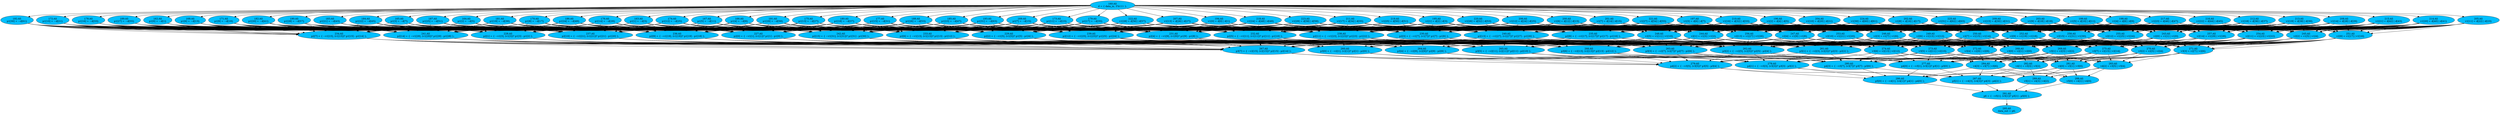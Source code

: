 strict digraph "compose( ,  )" {
	node [label="\N"];
	"188:AS"	 [ast="<pyverilog.vparser.ast.Assign object at 0x7f40574429d0>",
		def_var="['p1']",
		fillcolor=deepskyblue,
		label="188:AS
p1[26] = ~d[53];",
		statements="[]",
		style=filled,
		typ=Assign,
		use_var="['d']"];
	"231:AS"	 [ast="<pyverilog.vparser.ast.Assign object at 0x7f405776bbd0>",
		def_var="['p2']",
		fillcolor=deepskyblue,
		label="231:AS
p2[4] = { ~v1[9], (v1[9])? p1[9] : p1[8] };",
		statements="[]",
		style=filled,
		typ=Assign,
		use_var="['v1', 'v1', 'p1', 'p1']"];
	"188:AS" -> "231:AS";
	"232:AS"	 [ast="<pyverilog.vparser.ast.Assign object at 0x7f405776bd90>",
		def_var="['p2']",
		fillcolor=deepskyblue,
		label="232:AS
p2[5] = { ~v1[11], (v1[11])? p1[11] : p1[10] };",
		statements="[]",
		style=filled,
		typ=Assign,
		use_var="['v1', 'v1', 'p1', 'p1']"];
	"188:AS" -> "232:AS";
	"238:AS"	 [ast="<pyverilog.vparser.ast.Assign object at 0x7f4057763d90>",
		def_var="['p2']",
		fillcolor=deepskyblue,
		label="238:AS
p2[11] = { ~v1[23], (v1[23])? p1[23] : p1[22] };",
		statements="[]",
		style=filled,
		typ=Assign,
		use_var="['v1', 'v1', 'p1', 'p1']"];
	"188:AS" -> "238:AS";
	"230:AS"	 [ast="<pyverilog.vparser.ast.Assign object at 0x7f405776b690>",
		def_var="['p2']",
		fillcolor=deepskyblue,
		label="230:AS
p2[3] = { ~v1[7], (v1[7])? p1[7] : p1[6] };",
		statements="[]",
		style=filled,
		typ=Assign,
		use_var="['v1', 'v1', 'p1', 'p1']"];
	"188:AS" -> "230:AS";
	"240:AS"	 [ast="<pyverilog.vparser.ast.Assign object at 0x7f405775ebd0>",
		def_var="['p2']",
		fillcolor=deepskyblue,
		label="240:AS
p2[13] = { ~v1[27], (v1[27])? p1[27] : p1[26] };",
		statements="[]",
		style=filled,
		typ=Assign,
		use_var="['v1', 'v1', 'p1', 'p1']"];
	"188:AS" -> "240:AS";
	"235:AS"	 [ast="<pyverilog.vparser.ast.Assign object at 0x7f4057760d90>",
		def_var="['p2']",
		fillcolor=deepskyblue,
		label="235:AS
p2[8] = { ~v1[17], (v1[17])? p1[17] : p1[16] };",
		statements="[]",
		style=filled,
		typ=Assign,
		use_var="['v1', 'v1', 'p1', 'p1']"];
	"188:AS" -> "235:AS";
	"234:AS"	 [ast="<pyverilog.vparser.ast.Assign object at 0x7f4057760bd0>",
		def_var="['p2']",
		fillcolor=deepskyblue,
		label="234:AS
p2[7] = { ~v1[15], (v1[15])? p1[15] : p1[14] };",
		statements="[]",
		style=filled,
		typ=Assign,
		use_var="['v1', 'v1', 'p1', 'p1']"];
	"188:AS" -> "234:AS";
	"241:AS"	 [ast="<pyverilog.vparser.ast.Assign object at 0x7f405775ed90>",
		def_var="['p2']",
		fillcolor=deepskyblue,
		label="241:AS
p2[14] = { ~v1[29], (v1[29])? p1[29] : p1[28] };",
		statements="[]",
		style=filled,
		typ=Assign,
		use_var="['v1', 'v1', 'p1', 'p1']"];
	"188:AS" -> "241:AS";
	"228:AS"	 [ast="<pyverilog.vparser.ast.Assign object at 0x7f405775cbd0>",
		def_var="['p2']",
		fillcolor=deepskyblue,
		label="228:AS
p2[1] = { ~v1[3], (v1[3])? p1[3] : p1[2] };",
		statements="[]",
		style=filled,
		typ=Assign,
		use_var="['v1', 'v1', 'p1', 'p1']"];
	"188:AS" -> "228:AS";
	"237:AS"	 [ast="<pyverilog.vparser.ast.Assign object at 0x7f4057763bd0>",
		def_var="['p2']",
		fillcolor=deepskyblue,
		label="237:AS
p2[10] = { ~v1[21], (v1[21])? p1[21] : p1[20] };",
		statements="[]",
		style=filled,
		typ=Assign,
		use_var="['v1', 'v1', 'p1', 'p1']"];
	"188:AS" -> "237:AS";
	"236:AS"	 [ast="<pyverilog.vparser.ast.Assign object at 0x7f4057763690>",
		def_var="['p2']",
		fillcolor=deepskyblue,
		label="236:AS
p2[9] = { ~v1[19], (v1[19])? p1[19] : p1[18] };",
		statements="[]",
		style=filled,
		typ=Assign,
		use_var="['v1', 'v1', 'p1', 'p1']"];
	"188:AS" -> "236:AS";
	"227:AS"	 [ast="<pyverilog.vparser.ast.Assign object at 0x7f405775c690>",
		def_var="['p2']",
		fillcolor=deepskyblue,
		label="227:AS
p2[0] = { ~v1[1], (v1[1])? p1[1] : p1[0] };",
		statements="[]",
		style=filled,
		typ=Assign,
		use_var="['v1', 'v1', 'p1', 'p1']"];
	"188:AS" -> "227:AS";
	"242:AS"	 [ast="<pyverilog.vparser.ast.Assign object at 0x7f40574ba690>",
		def_var="['p2']",
		fillcolor=deepskyblue,
		label="242:AS
p2[15] = { ~v1[31], (v1[31])? p1[31] : p1[30] };",
		statements="[]",
		style=filled,
		typ=Assign,
		use_var="['v1', 'v1', 'p1', 'p1']"];
	"188:AS" -> "242:AS";
	"233:AS"	 [ast="<pyverilog.vparser.ast.Assign object at 0x7f4057760690>",
		def_var="['p2']",
		fillcolor=deepskyblue,
		label="233:AS
p2[6] = { ~v1[13], (v1[13])? p1[13] : p1[12] };",
		statements="[]",
		style=filled,
		typ=Assign,
		use_var="['v1', 'v1', 'p1', 'p1']"];
	"188:AS" -> "233:AS";
	"229:AS"	 [ast="<pyverilog.vparser.ast.Assign object at 0x7f405775cd90>",
		def_var="['p2']",
		fillcolor=deepskyblue,
		label="229:AS
p2[2] = { ~v1[5], (v1[5])? p1[5] : p1[4] };",
		statements="[]",
		style=filled,
		typ=Assign,
		use_var="['v1', 'v1', 'p1', 'p1']"];
	"188:AS" -> "229:AS";
	"239:AS"	 [ast="<pyverilog.vparser.ast.Assign object at 0x7f405775e690>",
		def_var="['p2']",
		fillcolor=deepskyblue,
		label="239:AS
p2[12] = { ~v1[25], (v1[25])? p1[25] : p1[24] };",
		statements="[]",
		style=filled,
		typ=Assign,
		use_var="['v1', 'v1', 'p1', 'p1']"];
	"188:AS" -> "239:AS";
	"185:AS"	 [ast="<pyverilog.vparser.ast.Assign object at 0x7f4057442250>",
		def_var="['p1']",
		fillcolor=deepskyblue,
		label="185:AS
p1[23] = ~d[47];",
		statements="[]",
		style=filled,
		typ=Assign,
		use_var="['d']"];
	"185:AS" -> "231:AS";
	"185:AS" -> "232:AS";
	"185:AS" -> "238:AS";
	"185:AS" -> "230:AS";
	"185:AS" -> "240:AS";
	"185:AS" -> "235:AS";
	"185:AS" -> "234:AS";
	"185:AS" -> "241:AS";
	"185:AS" -> "228:AS";
	"185:AS" -> "237:AS";
	"185:AS" -> "236:AS";
	"185:AS" -> "227:AS";
	"185:AS" -> "242:AS";
	"185:AS" -> "233:AS";
	"185:AS" -> "229:AS";
	"185:AS" -> "239:AS";
	"193:AS"	 [ast="<pyverilog.vparser.ast.Assign object at 0x7f405744d690>",
		def_var="['p1']",
		fillcolor=deepskyblue,
		label="193:AS
p1[31] = ~d[63];",
		statements="[]",
		style=filled,
		typ=Assign,
		use_var="['d']"];
	"193:AS" -> "231:AS";
	"193:AS" -> "232:AS";
	"193:AS" -> "238:AS";
	"193:AS" -> "230:AS";
	"193:AS" -> "240:AS";
	"193:AS" -> "235:AS";
	"193:AS" -> "234:AS";
	"193:AS" -> "241:AS";
	"193:AS" -> "228:AS";
	"193:AS" -> "237:AS";
	"193:AS" -> "236:AS";
	"193:AS" -> "227:AS";
	"193:AS" -> "242:AS";
	"193:AS" -> "233:AS";
	"193:AS" -> "229:AS";
	"193:AS" -> "239:AS";
	"264:AS"	 [ast="<pyverilog.vparser.ast.Assign object at 0x7f40574db610>",
		def_var="['p3']",
		fillcolor=deepskyblue,
		label="264:AS
p3[4] = { ~v2[9], (v2[9])? p2[9] : p2[8] };",
		statements="[]",
		style=filled,
		typ=Assign,
		use_var="['v2', 'v2', 'p2', 'p2']"];
	"280:AS"	 [ast="<pyverilog.vparser.ast.Assign object at 0x7f40574b65d0>",
		def_var="['p4']",
		fillcolor=deepskyblue,
		label="280:AS
p4[3] = { ~v3[7], (v3[7])? p3[7] : p3[6] };",
		statements="[]",
		style=filled,
		typ=Assign,
		use_var="['v3', 'v3', 'p3', 'p3']"];
	"264:AS" -> "280:AS";
	"277:AS"	 [ast="<pyverilog.vparser.ast.Assign object at 0x7f40574dc5d0>",
		def_var="['p4']",
		fillcolor=deepskyblue,
		label="277:AS
p4[0] = { ~v3[1], (v3[1])? p3[1] : p3[0] };",
		statements="[]",
		style=filled,
		typ=Assign,
		use_var="['v3', 'v3', 'p3', 'p3']"];
	"264:AS" -> "277:AS";
	"279:AS"	 [ast="<pyverilog.vparser.ast.Assign object at 0x7f40574dccd0>",
		def_var="['p4']",
		fillcolor=deepskyblue,
		label="279:AS
p4[2] = { ~v3[5], (v3[5])? p3[5] : p3[4] };",
		statements="[]",
		style=filled,
		typ=Assign,
		use_var="['v3', 'v3', 'p3', 'p3']"];
	"264:AS" -> "279:AS";
	"278:AS"	 [ast="<pyverilog.vparser.ast.Assign object at 0x7f40574dcb10>",
		def_var="['p4']",
		fillcolor=deepskyblue,
		label="278:AS
p4[1] = { ~v3[3], (v3[3])? p3[3] : p3[2] };",
		statements="[]",
		style=filled,
		typ=Assign,
		use_var="['v3', 'v3', 'p3', 'p3']"];
	"264:AS" -> "278:AS";
	"169:AS"	 [ast="<pyverilog.vparser.ast.Assign object at 0x7f4057880990>",
		def_var="['p1']",
		fillcolor=deepskyblue,
		label="169:AS
p1[7] = ~d[15];",
		statements="[]",
		style=filled,
		typ=Assign,
		use_var="['d']"];
	"169:AS" -> "231:AS";
	"169:AS" -> "232:AS";
	"169:AS" -> "238:AS";
	"169:AS" -> "230:AS";
	"169:AS" -> "240:AS";
	"169:AS" -> "235:AS";
	"169:AS" -> "234:AS";
	"169:AS" -> "241:AS";
	"169:AS" -> "228:AS";
	"169:AS" -> "237:AS";
	"169:AS" -> "236:AS";
	"169:AS" -> "227:AS";
	"169:AS" -> "242:AS";
	"169:AS" -> "233:AS";
	"169:AS" -> "229:AS";
	"169:AS" -> "239:AS";
	"295:AS"	 [ast="<pyverilog.vparser.ast.Assign object at 0x7f4056fc8950>",
		def_var="['data_out']",
		fillcolor=deepskyblue,
		label="295:AS
data_out = p6;",
		statements="[]",
		style=filled,
		typ=Assign,
		use_var="['p6']"];
	"212:AS"	 [ast="<pyverilog.vparser.ast.Assign object at 0x7f4057469550>",
		def_var="['v1']",
		fillcolor=deepskyblue,
		label="212:AS
v1[18] = d[36] | d[37];",
		statements="[]",
		style=filled,
		typ=Assign,
		use_var="['d', 'd']"];
	"255:AS"	 [ast="<pyverilog.vparser.ast.Assign object at 0x7f40574e3090>",
		def_var="['v2']",
		fillcolor=deepskyblue,
		label="255:AS
v2[12] = v1[25] | v1[24];",
		statements="[]",
		style=filled,
		typ=Assign,
		use_var="['v1', 'v1']"];
	"212:AS" -> "255:AS";
	"212:AS" -> "231:AS";
	"212:AS" -> "232:AS";
	"212:AS" -> "238:AS";
	"243:AS"	 [ast="<pyverilog.vparser.ast.Assign object at 0x7f40574ba8d0>",
		def_var="['v2']",
		fillcolor=deepskyblue,
		label="243:AS
v2[0] = v1[1] | v1[0];",
		statements="[]",
		style=filled,
		typ=Assign,
		use_var="['v1', 'v1']"];
	"212:AS" -> "243:AS";
	"212:AS" -> "230:AS";
	"212:AS" -> "240:AS";
	"257:AS"	 [ast="<pyverilog.vparser.ast.Assign object at 0x7f40574e3710>",
		def_var="['v2']",
		fillcolor=deepskyblue,
		label="257:AS
v2[14] = v1[29] | v1[28];",
		statements="[]",
		style=filled,
		typ=Assign,
		use_var="['v1', 'v1']"];
	"212:AS" -> "257:AS";
	"212:AS" -> "235:AS";
	"254:AS"	 [ast="<pyverilog.vparser.ast.Assign object at 0x7f40574e6d10>",
		def_var="['v2']",
		fillcolor=deepskyblue,
		label="254:AS
v2[11] = v1[23] | v1[22];",
		statements="[]",
		style=filled,
		typ=Assign,
		use_var="['v1', 'v1']"];
	"212:AS" -> "254:AS";
	"245:AS"	 [ast="<pyverilog.vparser.ast.Assign object at 0x7f40574baf50>",
		def_var="['v2']",
		fillcolor=deepskyblue,
		label="245:AS
v2[2] = v1[5] | v1[4];",
		statements="[]",
		style=filled,
		typ=Assign,
		use_var="['v1', 'v1']"];
	"212:AS" -> "245:AS";
	"212:AS" -> "234:AS";
	"251:AS"	 [ast="<pyverilog.vparser.ast.Assign object at 0x7f40574e6350>",
		def_var="['v2']",
		fillcolor=deepskyblue,
		label="251:AS
v2[8] = v1[17] | v1[16];",
		statements="[]",
		style=filled,
		typ=Assign,
		use_var="['v1', 'v1']"];
	"212:AS" -> "251:AS";
	"248:AS"	 [ast="<pyverilog.vparser.ast.Assign object at 0x7f40574c1950>",
		def_var="['v2']",
		fillcolor=deepskyblue,
		label="248:AS
v2[5] = v1[11] | v1[10];",
		statements="[]",
		style=filled,
		typ=Assign,
		use_var="['v1', 'v1']"];
	"212:AS" -> "248:AS";
	"244:AS"	 [ast="<pyverilog.vparser.ast.Assign object at 0x7f40574bac10>",
		def_var="['v2']",
		fillcolor=deepskyblue,
		label="244:AS
v2[1] = v1[3] | v1[2];",
		statements="[]",
		style=filled,
		typ=Assign,
		use_var="['v1', 'v1']"];
	"212:AS" -> "244:AS";
	"256:AS"	 [ast="<pyverilog.vparser.ast.Assign object at 0x7f40574e33d0>",
		def_var="['v2']",
		fillcolor=deepskyblue,
		label="256:AS
v2[13] = v1[27] | v1[26];",
		statements="[]",
		style=filled,
		typ=Assign,
		use_var="['v1', 'v1']"];
	"212:AS" -> "256:AS";
	"247:AS"	 [ast="<pyverilog.vparser.ast.Assign object at 0x7f40574c1610>",
		def_var="['v2']",
		fillcolor=deepskyblue,
		label="247:AS
v2[4] = v1[9] | v1[8];",
		statements="[]",
		style=filled,
		typ=Assign,
		use_var="['v1', 'v1']"];
	"212:AS" -> "247:AS";
	"212:AS" -> "241:AS";
	"212:AS" -> "228:AS";
	"253:AS"	 [ast="<pyverilog.vparser.ast.Assign object at 0x7f40574e69d0>",
		def_var="['v2']",
		fillcolor=deepskyblue,
		label="253:AS
v2[10] = v1[21] | v1[20];",
		statements="[]",
		style=filled,
		typ=Assign,
		use_var="['v1', 'v1']"];
	"212:AS" -> "253:AS";
	"246:AS"	 [ast="<pyverilog.vparser.ast.Assign object at 0x7f40574c12d0>",
		def_var="['v2']",
		fillcolor=deepskyblue,
		label="246:AS
v2[3] = v1[7] | v1[6];",
		statements="[]",
		style=filled,
		typ=Assign,
		use_var="['v1', 'v1']"];
	"212:AS" -> "246:AS";
	"249:AS"	 [ast="<pyverilog.vparser.ast.Assign object at 0x7f40574c1c90>",
		def_var="['v2']",
		fillcolor=deepskyblue,
		label="249:AS
v2[6] = v1[13] | v1[12];",
		statements="[]",
		style=filled,
		typ=Assign,
		use_var="['v1', 'v1']"];
	"212:AS" -> "249:AS";
	"212:AS" -> "237:AS";
	"250:AS"	 [ast="<pyverilog.vparser.ast.Assign object at 0x7f40574c1fd0>",
		def_var="['v2']",
		fillcolor=deepskyblue,
		label="250:AS
v2[7] = v1[15] | v1[14];",
		statements="[]",
		style=filled,
		typ=Assign,
		use_var="['v1', 'v1']"];
	"212:AS" -> "250:AS";
	"252:AS"	 [ast="<pyverilog.vparser.ast.Assign object at 0x7f40574e6690>",
		def_var="['v2']",
		fillcolor=deepskyblue,
		label="252:AS
v2[9] = v1[19] | v1[18];",
		statements="[]",
		style=filled,
		typ=Assign,
		use_var="['v1', 'v1']"];
	"212:AS" -> "252:AS";
	"212:AS" -> "236:AS";
	"212:AS" -> "227:AS";
	"212:AS" -> "242:AS";
	"212:AS" -> "233:AS";
	"212:AS" -> "229:AS";
	"258:AS"	 [ast="<pyverilog.vparser.ast.Assign object at 0x7f40574e3a50>",
		def_var="['v2']",
		fillcolor=deepskyblue,
		label="258:AS
v2[15] = v1[31] | v1[30];",
		statements="[]",
		style=filled,
		typ=Assign,
		use_var="['v1', 'v1']"];
	"212:AS" -> "258:AS";
	"212:AS" -> "239:AS";
	"255:AS" -> "264:AS";
	"272:AS"	 [ast="<pyverilog.vparser.ast.Assign object at 0x7f40574d3590>",
		def_var="['v3']",
		fillcolor=deepskyblue,
		label="272:AS
v3[4] = v2[9] | v2[8];",
		statements="[]",
		style=filled,
		typ=Assign,
		use_var="['v2', 'v2']"];
	"255:AS" -> "272:AS";
	"268:AS"	 [ast="<pyverilog.vparser.ast.Assign object at 0x7f40574c2850>",
		def_var="['v3']",
		fillcolor=deepskyblue,
		label="268:AS
v3[0] = v2[1] | v2[0];",
		statements="[]",
		style=filled,
		typ=Assign,
		use_var="['v2', 'v2']"];
	"255:AS" -> "268:AS";
	"269:AS"	 [ast="<pyverilog.vparser.ast.Assign object at 0x7f40574c2b90>",
		def_var="['v3']",
		fillcolor=deepskyblue,
		label="269:AS
v3[1] = v2[3] | v2[2];",
		statements="[]",
		style=filled,
		typ=Assign,
		use_var="['v2', 'v2']"];
	"255:AS" -> "269:AS";
	"275:AS"	 [ast="<pyverilog.vparser.ast.Assign object at 0x7f40574d3f50>",
		def_var="['v3']",
		fillcolor=deepskyblue,
		label="275:AS
v3[7] = v2[15] | v2[14];",
		statements="[]",
		style=filled,
		typ=Assign,
		use_var="['v2', 'v2']"];
	"255:AS" -> "275:AS";
	"265:AS"	 [ast="<pyverilog.vparser.ast.Assign object at 0x7f40574dbb50>",
		def_var="['p3']",
		fillcolor=deepskyblue,
		label="265:AS
p3[5] = { ~v2[11], (v2[11])? p2[11] : p2[10] };",
		statements="[]",
		style=filled,
		typ=Assign,
		use_var="['v2', 'v2', 'p2', 'p2']"];
	"255:AS" -> "265:AS";
	"270:AS"	 [ast="<pyverilog.vparser.ast.Assign object at 0x7f40574c2ed0>",
		def_var="['v3']",
		fillcolor=deepskyblue,
		label="270:AS
v3[2] = v2[5] | v2[4];",
		statements="[]",
		style=filled,
		typ=Assign,
		use_var="['v2', 'v2']"];
	"255:AS" -> "270:AS";
	"266:AS"	 [ast="<pyverilog.vparser.ast.Assign object at 0x7f40574dbd10>",
		def_var="['p3']",
		fillcolor=deepskyblue,
		label="266:AS
p3[6] = { ~v2[13], (v2[13])? p2[13] : p2[12] };",
		statements="[]",
		style=filled,
		typ=Assign,
		use_var="['v2', 'v2', 'p2', 'p2']"];
	"255:AS" -> "266:AS";
	"271:AS"	 [ast="<pyverilog.vparser.ast.Assign object at 0x7f40574d3250>",
		def_var="['v3']",
		fillcolor=deepskyblue,
		label="271:AS
v3[3] = v2[7] | v2[6];",
		statements="[]",
		style=filled,
		typ=Assign,
		use_var="['v2', 'v2']"];
	"255:AS" -> "271:AS";
	"263:AS"	 [ast="<pyverilog.vparser.ast.Assign object at 0x7f40574ebd10>",
		def_var="['p3']",
		fillcolor=deepskyblue,
		label="263:AS
p3[3] = { ~v2[7], (v2[7])? p2[7] : p2[6] };",
		statements="[]",
		style=filled,
		typ=Assign,
		use_var="['v2', 'v2', 'p2', 'p2']"];
	"255:AS" -> "263:AS";
	"274:AS"	 [ast="<pyverilog.vparser.ast.Assign object at 0x7f40574d3c10>",
		def_var="['v3']",
		fillcolor=deepskyblue,
		label="274:AS
v3[6] = v2[13] | v2[12];",
		statements="[]",
		style=filled,
		typ=Assign,
		use_var="['v2', 'v2']"];
	"255:AS" -> "274:AS";
	"262:AS"	 [ast="<pyverilog.vparser.ast.Assign object at 0x7f40574ebb50>",
		def_var="['p3']",
		fillcolor=deepskyblue,
		label="262:AS
p3[2] = { ~v2[5], (v2[5])? p2[5] : p2[4] };",
		statements="[]",
		style=filled,
		typ=Assign,
		use_var="['v2', 'v2', 'p2', 'p2']"];
	"255:AS" -> "262:AS";
	"273:AS"	 [ast="<pyverilog.vparser.ast.Assign object at 0x7f40574d38d0>",
		def_var="['v3']",
		fillcolor=deepskyblue,
		label="273:AS
v3[5] = v2[11] | v2[10];",
		statements="[]",
		style=filled,
		typ=Assign,
		use_var="['v2', 'v2']"];
	"255:AS" -> "273:AS";
	"261:AS"	 [ast="<pyverilog.vparser.ast.Assign object at 0x7f40574eb610>",
		def_var="['p3']",
		fillcolor=deepskyblue,
		label="261:AS
p3[1] = { ~v2[3], (v2[3])? p2[3] : p2[2] };",
		statements="[]",
		style=filled,
		typ=Assign,
		use_var="['v2', 'v2', 'p2', 'p2']"];
	"255:AS" -> "261:AS";
	"267:AS"	 [ast="<pyverilog.vparser.ast.Assign object at 0x7f40574c2610>",
		def_var="['p3']",
		fillcolor=deepskyblue,
		label="267:AS
p3[7] = { ~v2[15], (v2[15])? p2[15] : p2[14] };",
		statements="[]",
		style=filled,
		typ=Assign,
		use_var="['v2', 'v2', 'p2', 'p2']"];
	"255:AS" -> "267:AS";
	"260:AS"	 [ast="<pyverilog.vparser.ast.Assign object at 0x7f40574e3d10>",
		def_var="['p3']",
		fillcolor=deepskyblue,
		label="260:AS
p3[0] = { ~v2[1], (v2[1])? p2[1] : p2[0] };",
		statements="[]",
		style=filled,
		typ=Assign,
		use_var="['v2', 'v2', 'p2', 'p2']"];
	"255:AS" -> "260:AS";
	"231:AS" -> "264:AS";
	"231:AS" -> "265:AS";
	"231:AS" -> "266:AS";
	"231:AS" -> "263:AS";
	"231:AS" -> "262:AS";
	"231:AS" -> "261:AS";
	"231:AS" -> "267:AS";
	"231:AS" -> "260:AS";
	"173:AS"	 [ast="<pyverilog.vparser.ast.Assign object at 0x7f40578843d0>",
		def_var="['p1']",
		fillcolor=deepskyblue,
		label="173:AS
p1[11] = ~d[23];",
		statements="[]",
		style=filled,
		typ=Assign,
		use_var="['d']"];
	"173:AS" -> "231:AS";
	"173:AS" -> "232:AS";
	"173:AS" -> "238:AS";
	"173:AS" -> "230:AS";
	"173:AS" -> "240:AS";
	"173:AS" -> "235:AS";
	"173:AS" -> "234:AS";
	"173:AS" -> "241:AS";
	"173:AS" -> "228:AS";
	"173:AS" -> "237:AS";
	"173:AS" -> "236:AS";
	"173:AS" -> "227:AS";
	"173:AS" -> "242:AS";
	"173:AS" -> "233:AS";
	"173:AS" -> "229:AS";
	"173:AS" -> "239:AS";
	"213:AS"	 [ast="<pyverilog.vparser.ast.Assign object at 0x7f4057469890>",
		def_var="['v1']",
		fillcolor=deepskyblue,
		label="213:AS
v1[19] = d[38] | d[39];",
		statements="[]",
		style=filled,
		typ=Assign,
		use_var="['d', 'd']"];
	"213:AS" -> "255:AS";
	"213:AS" -> "231:AS";
	"213:AS" -> "232:AS";
	"213:AS" -> "238:AS";
	"213:AS" -> "243:AS";
	"213:AS" -> "230:AS";
	"213:AS" -> "240:AS";
	"213:AS" -> "257:AS";
	"213:AS" -> "235:AS";
	"213:AS" -> "254:AS";
	"213:AS" -> "245:AS";
	"213:AS" -> "234:AS";
	"213:AS" -> "251:AS";
	"213:AS" -> "248:AS";
	"213:AS" -> "244:AS";
	"213:AS" -> "256:AS";
	"213:AS" -> "247:AS";
	"213:AS" -> "241:AS";
	"213:AS" -> "228:AS";
	"213:AS" -> "253:AS";
	"213:AS" -> "246:AS";
	"213:AS" -> "249:AS";
	"213:AS" -> "237:AS";
	"213:AS" -> "250:AS";
	"213:AS" -> "252:AS";
	"213:AS" -> "236:AS";
	"213:AS" -> "227:AS";
	"213:AS" -> "242:AS";
	"213:AS" -> "233:AS";
	"213:AS" -> "229:AS";
	"213:AS" -> "258:AS";
	"213:AS" -> "239:AS";
	"179:AS"	 [ast="<pyverilog.vparser.ast.Assign object at 0x7f4057444310>",
		def_var="['p1']",
		fillcolor=deepskyblue,
		label="179:AS
p1[17] = ~d[35];",
		statements="[]",
		style=filled,
		typ=Assign,
		use_var="['d']"];
	"179:AS" -> "231:AS";
	"179:AS" -> "232:AS";
	"179:AS" -> "238:AS";
	"179:AS" -> "230:AS";
	"179:AS" -> "240:AS";
	"179:AS" -> "235:AS";
	"179:AS" -> "234:AS";
	"179:AS" -> "241:AS";
	"179:AS" -> "228:AS";
	"179:AS" -> "237:AS";
	"179:AS" -> "236:AS";
	"179:AS" -> "227:AS";
	"179:AS" -> "242:AS";
	"179:AS" -> "233:AS";
	"179:AS" -> "229:AS";
	"179:AS" -> "239:AS";
	"192:AS"	 [ast="<pyverilog.vparser.ast.Assign object at 0x7f405744d410>",
		def_var="['p1']",
		fillcolor=deepskyblue,
		label="192:AS
p1[30] = ~d[61];",
		statements="[]",
		style=filled,
		typ=Assign,
		use_var="['d']"];
	"192:AS" -> "231:AS";
	"192:AS" -> "232:AS";
	"192:AS" -> "238:AS";
	"192:AS" -> "230:AS";
	"192:AS" -> "240:AS";
	"192:AS" -> "235:AS";
	"192:AS" -> "234:AS";
	"192:AS" -> "241:AS";
	"192:AS" -> "228:AS";
	"192:AS" -> "237:AS";
	"192:AS" -> "236:AS";
	"192:AS" -> "227:AS";
	"192:AS" -> "242:AS";
	"192:AS" -> "233:AS";
	"192:AS" -> "229:AS";
	"192:AS" -> "239:AS";
	"172:AS"	 [ast="<pyverilog.vparser.ast.Assign object at 0x7f4057884150>",
		def_var="['p1']",
		fillcolor=deepskyblue,
		label="172:AS
p1[10] = ~d[21];",
		statements="[]",
		style=filled,
		typ=Assign,
		use_var="['d']"];
	"172:AS" -> "231:AS";
	"172:AS" -> "232:AS";
	"172:AS" -> "238:AS";
	"172:AS" -> "230:AS";
	"172:AS" -> "240:AS";
	"172:AS" -> "235:AS";
	"172:AS" -> "234:AS";
	"172:AS" -> "241:AS";
	"172:AS" -> "228:AS";
	"172:AS" -> "237:AS";
	"172:AS" -> "236:AS";
	"172:AS" -> "227:AS";
	"172:AS" -> "242:AS";
	"172:AS" -> "233:AS";
	"172:AS" -> "229:AS";
	"172:AS" -> "239:AS";
	"232:AS" -> "264:AS";
	"232:AS" -> "265:AS";
	"232:AS" -> "266:AS";
	"232:AS" -> "263:AS";
	"232:AS" -> "262:AS";
	"232:AS" -> "261:AS";
	"232:AS" -> "267:AS";
	"232:AS" -> "260:AS";
	"208:AS"	 [ast="<pyverilog.vparser.ast.Assign object at 0x7f405744c810>",
		def_var="['v1']",
		fillcolor=deepskyblue,
		label="208:AS
v1[14] = d[28] | d[29];",
		statements="[]",
		style=filled,
		typ=Assign,
		use_var="['d', 'd']"];
	"208:AS" -> "255:AS";
	"208:AS" -> "231:AS";
	"208:AS" -> "232:AS";
	"208:AS" -> "238:AS";
	"208:AS" -> "243:AS";
	"208:AS" -> "230:AS";
	"208:AS" -> "240:AS";
	"208:AS" -> "257:AS";
	"208:AS" -> "235:AS";
	"208:AS" -> "254:AS";
	"208:AS" -> "245:AS";
	"208:AS" -> "234:AS";
	"208:AS" -> "251:AS";
	"208:AS" -> "248:AS";
	"208:AS" -> "244:AS";
	"208:AS" -> "256:AS";
	"208:AS" -> "247:AS";
	"208:AS" -> "241:AS";
	"208:AS" -> "228:AS";
	"208:AS" -> "253:AS";
	"208:AS" -> "246:AS";
	"208:AS" -> "249:AS";
	"208:AS" -> "237:AS";
	"208:AS" -> "250:AS";
	"208:AS" -> "252:AS";
	"208:AS" -> "236:AS";
	"208:AS" -> "227:AS";
	"208:AS" -> "242:AS";
	"208:AS" -> "233:AS";
	"208:AS" -> "229:AS";
	"208:AS" -> "258:AS";
	"208:AS" -> "239:AS";
	"286:AS"	 [ast="<pyverilog.vparser.ast.Assign object at 0x7f40574ec850>",
		def_var="['p5']",
		fillcolor=deepskyblue,
		label="286:AS
p5[0] = { ~v4[1], (v4[1])? p4[1] : p4[0] };",
		statements="[]",
		style=filled,
		typ=Assign,
		use_var="['v4', 'v4', 'p4', 'p4']"];
	"291:AS"	 [ast="<pyverilog.vparser.ast.Assign object at 0x7f4056fc8910>",
		def_var="['p6']",
		fillcolor=deepskyblue,
		label="291:AS
p6 = { ~v5[1], (v5[1])? p5[1] : p5[0] };",
		statements="[]",
		style=filled,
		typ=Assign,
		use_var="['v5', 'v5', 'p5', 'p5']"];
	"286:AS" -> "291:AS";
	"215:AS"	 [ast="<pyverilog.vparser.ast.Assign object at 0x7f4057469f10>",
		def_var="['v1']",
		fillcolor=deepskyblue,
		label="215:AS
v1[21] = d[42] | d[43];",
		statements="[]",
		style=filled,
		typ=Assign,
		use_var="['d', 'd']"];
	"215:AS" -> "255:AS";
	"215:AS" -> "231:AS";
	"215:AS" -> "232:AS";
	"215:AS" -> "238:AS";
	"215:AS" -> "243:AS";
	"215:AS" -> "230:AS";
	"215:AS" -> "240:AS";
	"215:AS" -> "257:AS";
	"215:AS" -> "235:AS";
	"215:AS" -> "254:AS";
	"215:AS" -> "245:AS";
	"215:AS" -> "234:AS";
	"215:AS" -> "251:AS";
	"215:AS" -> "248:AS";
	"215:AS" -> "244:AS";
	"215:AS" -> "256:AS";
	"215:AS" -> "247:AS";
	"215:AS" -> "241:AS";
	"215:AS" -> "228:AS";
	"215:AS" -> "253:AS";
	"215:AS" -> "246:AS";
	"215:AS" -> "249:AS";
	"215:AS" -> "237:AS";
	"215:AS" -> "250:AS";
	"215:AS" -> "252:AS";
	"215:AS" -> "236:AS";
	"215:AS" -> "227:AS";
	"215:AS" -> "242:AS";
	"215:AS" -> "233:AS";
	"215:AS" -> "229:AS";
	"215:AS" -> "258:AS";
	"215:AS" -> "239:AS";
	"272:AS" -> "280:AS";
	"272:AS" -> "277:AS";
	"281:AS"	 [ast="<pyverilog.vparser.ast.Assign object at 0x7f40574b6810>",
		def_var="['v4']",
		fillcolor=deepskyblue,
		label="281:AS
v4[0] = v3[1] | v3[0];",
		statements="[]",
		style=filled,
		typ=Assign,
		use_var="['v3', 'v3']"];
	"272:AS" -> "281:AS";
	"283:AS"	 [ast="<pyverilog.vparser.ast.Assign object at 0x7f40574b6e90>",
		def_var="['v4']",
		fillcolor=deepskyblue,
		label="283:AS
v4[2] = v3[5] | v3[4];",
		statements="[]",
		style=filled,
		typ=Assign,
		use_var="['v3', 'v3']"];
	"272:AS" -> "283:AS";
	"284:AS"	 [ast="<pyverilog.vparser.ast.Assign object at 0x7f40574ec210>",
		def_var="['v4']",
		fillcolor=deepskyblue,
		label="284:AS
v4[3] = v3[7] | v3[6];",
		statements="[]",
		style=filled,
		typ=Assign,
		use_var="['v3', 'v3']"];
	"272:AS" -> "284:AS";
	"282:AS"	 [ast="<pyverilog.vparser.ast.Assign object at 0x7f40574b6b50>",
		def_var="['v4']",
		fillcolor=deepskyblue,
		label="282:AS
v4[1] = v3[3] | v3[2];",
		statements="[]",
		style=filled,
		typ=Assign,
		use_var="['v3', 'v3']"];
	"272:AS" -> "282:AS";
	"272:AS" -> "279:AS";
	"272:AS" -> "278:AS";
	"238:AS" -> "264:AS";
	"238:AS" -> "265:AS";
	"238:AS" -> "266:AS";
	"238:AS" -> "263:AS";
	"238:AS" -> "262:AS";
	"238:AS" -> "261:AS";
	"238:AS" -> "267:AS";
	"238:AS" -> "260:AS";
	"287:AS"	 [ast="<pyverilog.vparser.ast.Assign object at 0x7f40574ecd90>",
		def_var="['p5']",
		fillcolor=deepskyblue,
		label="287:AS
p5[1] = { ~v4[3], (v4[3])? p4[3] : p4[2] };",
		statements="[]",
		style=filled,
		typ=Assign,
		use_var="['v4', 'v4', 'p4', 'p4']"];
	"287:AS" -> "291:AS";
	"214:AS"	 [ast="<pyverilog.vparser.ast.Assign object at 0x7f4057469bd0>",
		def_var="['v1']",
		fillcolor=deepskyblue,
		label="214:AS
v1[20] = d[40] | d[41];",
		statements="[]",
		style=filled,
		typ=Assign,
		use_var="['d', 'd']"];
	"214:AS" -> "255:AS";
	"214:AS" -> "231:AS";
	"214:AS" -> "232:AS";
	"214:AS" -> "238:AS";
	"214:AS" -> "243:AS";
	"214:AS" -> "230:AS";
	"214:AS" -> "240:AS";
	"214:AS" -> "257:AS";
	"214:AS" -> "235:AS";
	"214:AS" -> "254:AS";
	"214:AS" -> "245:AS";
	"214:AS" -> "234:AS";
	"214:AS" -> "251:AS";
	"214:AS" -> "248:AS";
	"214:AS" -> "244:AS";
	"214:AS" -> "256:AS";
	"214:AS" -> "247:AS";
	"214:AS" -> "241:AS";
	"214:AS" -> "228:AS";
	"214:AS" -> "253:AS";
	"214:AS" -> "246:AS";
	"214:AS" -> "249:AS";
	"214:AS" -> "237:AS";
	"214:AS" -> "250:AS";
	"214:AS" -> "252:AS";
	"214:AS" -> "236:AS";
	"214:AS" -> "227:AS";
	"214:AS" -> "242:AS";
	"214:AS" -> "233:AS";
	"214:AS" -> "229:AS";
	"214:AS" -> "258:AS";
	"214:AS" -> "239:AS";
	"178:AS"	 [ast="<pyverilog.vparser.ast.Assign object at 0x7f4057444090>",
		def_var="['p1']",
		fillcolor=deepskyblue,
		label="178:AS
p1[16] = ~d[33];",
		statements="[]",
		style=filled,
		typ=Assign,
		use_var="['d']"];
	"178:AS" -> "231:AS";
	"178:AS" -> "232:AS";
	"178:AS" -> "238:AS";
	"178:AS" -> "230:AS";
	"178:AS" -> "240:AS";
	"178:AS" -> "235:AS";
	"178:AS" -> "234:AS";
	"178:AS" -> "241:AS";
	"178:AS" -> "228:AS";
	"178:AS" -> "237:AS";
	"178:AS" -> "236:AS";
	"178:AS" -> "227:AS";
	"178:AS" -> "242:AS";
	"178:AS" -> "233:AS";
	"178:AS" -> "229:AS";
	"178:AS" -> "239:AS";
	"189:AS"	 [ast="<pyverilog.vparser.ast.Assign object at 0x7f4057442c50>",
		def_var="['p1']",
		fillcolor=deepskyblue,
		label="189:AS
p1[27] = ~d[55];",
		statements="[]",
		style=filled,
		typ=Assign,
		use_var="['d']"];
	"189:AS" -> "231:AS";
	"189:AS" -> "232:AS";
	"189:AS" -> "238:AS";
	"189:AS" -> "230:AS";
	"189:AS" -> "240:AS";
	"189:AS" -> "235:AS";
	"189:AS" -> "234:AS";
	"189:AS" -> "241:AS";
	"189:AS" -> "228:AS";
	"189:AS" -> "237:AS";
	"189:AS" -> "236:AS";
	"189:AS" -> "227:AS";
	"189:AS" -> "242:AS";
	"189:AS" -> "233:AS";
	"189:AS" -> "229:AS";
	"189:AS" -> "239:AS";
	"205:AS"	 [ast="<pyverilog.vparser.ast.Assign object at 0x7f405744ee10>",
		def_var="['v1']",
		fillcolor=deepskyblue,
		label="205:AS
v1[11] = d[22] | d[23];",
		statements="[]",
		style=filled,
		typ=Assign,
		use_var="['d', 'd']"];
	"205:AS" -> "255:AS";
	"205:AS" -> "231:AS";
	"205:AS" -> "232:AS";
	"205:AS" -> "238:AS";
	"205:AS" -> "243:AS";
	"205:AS" -> "230:AS";
	"205:AS" -> "240:AS";
	"205:AS" -> "257:AS";
	"205:AS" -> "235:AS";
	"205:AS" -> "254:AS";
	"205:AS" -> "245:AS";
	"205:AS" -> "234:AS";
	"205:AS" -> "251:AS";
	"205:AS" -> "248:AS";
	"205:AS" -> "244:AS";
	"205:AS" -> "256:AS";
	"205:AS" -> "247:AS";
	"205:AS" -> "241:AS";
	"205:AS" -> "228:AS";
	"205:AS" -> "253:AS";
	"205:AS" -> "246:AS";
	"205:AS" -> "249:AS";
	"205:AS" -> "237:AS";
	"205:AS" -> "250:AS";
	"205:AS" -> "252:AS";
	"205:AS" -> "236:AS";
	"205:AS" -> "227:AS";
	"205:AS" -> "242:AS";
	"205:AS" -> "233:AS";
	"205:AS" -> "229:AS";
	"205:AS" -> "258:AS";
	"205:AS" -> "239:AS";
	"222:AS"	 [ast="<pyverilog.vparser.ast.Assign object at 0x7f4057751650>",
		def_var="['v1']",
		fillcolor=deepskyblue,
		label="222:AS
v1[28] = d[56] | d[57];",
		statements="[]",
		style=filled,
		typ=Assign,
		use_var="['d', 'd']"];
	"222:AS" -> "255:AS";
	"222:AS" -> "231:AS";
	"222:AS" -> "232:AS";
	"222:AS" -> "238:AS";
	"222:AS" -> "243:AS";
	"222:AS" -> "230:AS";
	"222:AS" -> "240:AS";
	"222:AS" -> "257:AS";
	"222:AS" -> "235:AS";
	"222:AS" -> "254:AS";
	"222:AS" -> "245:AS";
	"222:AS" -> "234:AS";
	"222:AS" -> "251:AS";
	"222:AS" -> "248:AS";
	"222:AS" -> "244:AS";
	"222:AS" -> "256:AS";
	"222:AS" -> "247:AS";
	"222:AS" -> "241:AS";
	"222:AS" -> "228:AS";
	"222:AS" -> "253:AS";
	"222:AS" -> "246:AS";
	"222:AS" -> "249:AS";
	"222:AS" -> "237:AS";
	"222:AS" -> "250:AS";
	"222:AS" -> "252:AS";
	"222:AS" -> "236:AS";
	"222:AS" -> "227:AS";
	"222:AS" -> "242:AS";
	"222:AS" -> "233:AS";
	"222:AS" -> "229:AS";
	"222:AS" -> "258:AS";
	"222:AS" -> "239:AS";
	"243:AS" -> "264:AS";
	"243:AS" -> "272:AS";
	"243:AS" -> "268:AS";
	"243:AS" -> "269:AS";
	"243:AS" -> "275:AS";
	"243:AS" -> "265:AS";
	"243:AS" -> "270:AS";
	"243:AS" -> "266:AS";
	"243:AS" -> "271:AS";
	"243:AS" -> "263:AS";
	"243:AS" -> "274:AS";
	"243:AS" -> "262:AS";
	"243:AS" -> "273:AS";
	"243:AS" -> "261:AS";
	"243:AS" -> "267:AS";
	"243:AS" -> "260:AS";
	"162:AS"	 [ast="<pyverilog.vparser.ast.Assign object at 0x7f40578877d0>",
		def_var="['p1']",
		fillcolor=deepskyblue,
		label="162:AS
p1[0] = ~d[1];",
		statements="[]",
		style=filled,
		typ=Assign,
		use_var="['d']"];
	"162:AS" -> "231:AS";
	"162:AS" -> "232:AS";
	"162:AS" -> "238:AS";
	"162:AS" -> "230:AS";
	"162:AS" -> "240:AS";
	"162:AS" -> "235:AS";
	"162:AS" -> "234:AS";
	"162:AS" -> "241:AS";
	"162:AS" -> "228:AS";
	"162:AS" -> "237:AS";
	"162:AS" -> "236:AS";
	"162:AS" -> "227:AS";
	"162:AS" -> "242:AS";
	"162:AS" -> "233:AS";
	"162:AS" -> "229:AS";
	"162:AS" -> "239:AS";
	"230:AS" -> "264:AS";
	"230:AS" -> "265:AS";
	"230:AS" -> "266:AS";
	"230:AS" -> "263:AS";
	"230:AS" -> "262:AS";
	"230:AS" -> "261:AS";
	"230:AS" -> "267:AS";
	"230:AS" -> "260:AS";
	"207:AS"	 [ast="<pyverilog.vparser.ast.Assign object at 0x7f405744c4d0>",
		def_var="['v1']",
		fillcolor=deepskyblue,
		label="207:AS
v1[13] = d[26] | d[27];",
		statements="[]",
		style=filled,
		typ=Assign,
		use_var="['d', 'd']"];
	"207:AS" -> "255:AS";
	"207:AS" -> "231:AS";
	"207:AS" -> "232:AS";
	"207:AS" -> "238:AS";
	"207:AS" -> "243:AS";
	"207:AS" -> "230:AS";
	"207:AS" -> "240:AS";
	"207:AS" -> "257:AS";
	"207:AS" -> "235:AS";
	"207:AS" -> "254:AS";
	"207:AS" -> "245:AS";
	"207:AS" -> "234:AS";
	"207:AS" -> "251:AS";
	"207:AS" -> "248:AS";
	"207:AS" -> "244:AS";
	"207:AS" -> "256:AS";
	"207:AS" -> "247:AS";
	"207:AS" -> "241:AS";
	"207:AS" -> "228:AS";
	"207:AS" -> "253:AS";
	"207:AS" -> "246:AS";
	"207:AS" -> "249:AS";
	"207:AS" -> "237:AS";
	"207:AS" -> "250:AS";
	"207:AS" -> "252:AS";
	"207:AS" -> "236:AS";
	"207:AS" -> "227:AS";
	"207:AS" -> "242:AS";
	"207:AS" -> "233:AS";
	"207:AS" -> "229:AS";
	"207:AS" -> "258:AS";
	"207:AS" -> "239:AS";
	"268:AS" -> "280:AS";
	"268:AS" -> "277:AS";
	"268:AS" -> "281:AS";
	"268:AS" -> "283:AS";
	"268:AS" -> "284:AS";
	"268:AS" -> "282:AS";
	"268:AS" -> "279:AS";
	"268:AS" -> "278:AS";
	"194:AS"	 [ast="<pyverilog.vparser.ast.Assign object at 0x7f405744d9d0>",
		def_var="['v1']",
		fillcolor=deepskyblue,
		label="194:AS
v1[0] = d[0] | d[1];",
		statements="[]",
		style=filled,
		typ=Assign,
		use_var="['d', 'd']"];
	"194:AS" -> "255:AS";
	"194:AS" -> "231:AS";
	"194:AS" -> "232:AS";
	"194:AS" -> "238:AS";
	"194:AS" -> "243:AS";
	"194:AS" -> "230:AS";
	"194:AS" -> "240:AS";
	"194:AS" -> "257:AS";
	"194:AS" -> "235:AS";
	"194:AS" -> "254:AS";
	"194:AS" -> "245:AS";
	"194:AS" -> "234:AS";
	"194:AS" -> "251:AS";
	"194:AS" -> "248:AS";
	"194:AS" -> "244:AS";
	"194:AS" -> "256:AS";
	"194:AS" -> "247:AS";
	"194:AS" -> "241:AS";
	"194:AS" -> "228:AS";
	"194:AS" -> "253:AS";
	"194:AS" -> "246:AS";
	"194:AS" -> "249:AS";
	"194:AS" -> "237:AS";
	"194:AS" -> "250:AS";
	"194:AS" -> "252:AS";
	"194:AS" -> "236:AS";
	"194:AS" -> "227:AS";
	"194:AS" -> "242:AS";
	"194:AS" -> "233:AS";
	"194:AS" -> "229:AS";
	"194:AS" -> "258:AS";
	"194:AS" -> "239:AS";
	"218:AS"	 [ast="<pyverilog.vparser.ast.Assign object at 0x7f4057467910>",
		def_var="['v1']",
		fillcolor=deepskyblue,
		label="218:AS
v1[24] = d[48] | d[49];",
		statements="[]",
		style=filled,
		typ=Assign,
		use_var="['d', 'd']"];
	"218:AS" -> "255:AS";
	"218:AS" -> "231:AS";
	"218:AS" -> "232:AS";
	"218:AS" -> "238:AS";
	"218:AS" -> "243:AS";
	"218:AS" -> "230:AS";
	"218:AS" -> "240:AS";
	"218:AS" -> "257:AS";
	"218:AS" -> "235:AS";
	"218:AS" -> "254:AS";
	"218:AS" -> "245:AS";
	"218:AS" -> "234:AS";
	"218:AS" -> "251:AS";
	"218:AS" -> "248:AS";
	"218:AS" -> "244:AS";
	"218:AS" -> "256:AS";
	"218:AS" -> "247:AS";
	"218:AS" -> "241:AS";
	"218:AS" -> "228:AS";
	"218:AS" -> "253:AS";
	"218:AS" -> "246:AS";
	"218:AS" -> "249:AS";
	"218:AS" -> "237:AS";
	"218:AS" -> "250:AS";
	"218:AS" -> "252:AS";
	"218:AS" -> "236:AS";
	"218:AS" -> "227:AS";
	"218:AS" -> "242:AS";
	"218:AS" -> "233:AS";
	"218:AS" -> "229:AS";
	"218:AS" -> "258:AS";
	"218:AS" -> "239:AS";
	"168:AS"	 [ast="<pyverilog.vparser.ast.Assign object at 0x7f4057880710>",
		def_var="['p1']",
		fillcolor=deepskyblue,
		label="168:AS
p1[6] = ~d[13];",
		statements="[]",
		style=filled,
		typ=Assign,
		use_var="['d']"];
	"168:AS" -> "231:AS";
	"168:AS" -> "232:AS";
	"168:AS" -> "238:AS";
	"168:AS" -> "230:AS";
	"168:AS" -> "240:AS";
	"168:AS" -> "235:AS";
	"168:AS" -> "234:AS";
	"168:AS" -> "241:AS";
	"168:AS" -> "228:AS";
	"168:AS" -> "237:AS";
	"168:AS" -> "236:AS";
	"168:AS" -> "227:AS";
	"168:AS" -> "242:AS";
	"168:AS" -> "233:AS";
	"168:AS" -> "229:AS";
	"168:AS" -> "239:AS";
	"269:AS" -> "280:AS";
	"269:AS" -> "277:AS";
	"269:AS" -> "281:AS";
	"269:AS" -> "283:AS";
	"269:AS" -> "284:AS";
	"269:AS" -> "282:AS";
	"269:AS" -> "279:AS";
	"269:AS" -> "278:AS";
	"171:AS"	 [ast="<pyverilog.vparser.ast.Assign object at 0x7f4057880e90>",
		def_var="['p1']",
		fillcolor=deepskyblue,
		label="171:AS
p1[9] = ~d[19];",
		statements="[]",
		style=filled,
		typ=Assign,
		use_var="['d']"];
	"171:AS" -> "231:AS";
	"171:AS" -> "232:AS";
	"171:AS" -> "238:AS";
	"171:AS" -> "230:AS";
	"171:AS" -> "240:AS";
	"171:AS" -> "235:AS";
	"171:AS" -> "234:AS";
	"171:AS" -> "241:AS";
	"171:AS" -> "228:AS";
	"171:AS" -> "237:AS";
	"171:AS" -> "236:AS";
	"171:AS" -> "227:AS";
	"171:AS" -> "242:AS";
	"171:AS" -> "233:AS";
	"171:AS" -> "229:AS";
	"171:AS" -> "239:AS";
	"182:AS"	 [ast="<pyverilog.vparser.ast.Assign object at 0x7f4057444a90>",
		def_var="['p1']",
		fillcolor=deepskyblue,
		label="182:AS
p1[20] = ~d[41];",
		statements="[]",
		style=filled,
		typ=Assign,
		use_var="['d']"];
	"182:AS" -> "231:AS";
	"182:AS" -> "232:AS";
	"182:AS" -> "238:AS";
	"182:AS" -> "230:AS";
	"182:AS" -> "240:AS";
	"182:AS" -> "235:AS";
	"182:AS" -> "234:AS";
	"182:AS" -> "241:AS";
	"182:AS" -> "228:AS";
	"182:AS" -> "237:AS";
	"182:AS" -> "236:AS";
	"182:AS" -> "227:AS";
	"182:AS" -> "242:AS";
	"182:AS" -> "233:AS";
	"182:AS" -> "229:AS";
	"182:AS" -> "239:AS";
	"240:AS" -> "264:AS";
	"240:AS" -> "265:AS";
	"240:AS" -> "266:AS";
	"240:AS" -> "263:AS";
	"240:AS" -> "262:AS";
	"240:AS" -> "261:AS";
	"240:AS" -> "267:AS";
	"240:AS" -> "260:AS";
	"257:AS" -> "264:AS";
	"257:AS" -> "272:AS";
	"257:AS" -> "268:AS";
	"257:AS" -> "269:AS";
	"257:AS" -> "275:AS";
	"257:AS" -> "265:AS";
	"257:AS" -> "270:AS";
	"257:AS" -> "266:AS";
	"257:AS" -> "271:AS";
	"257:AS" -> "263:AS";
	"257:AS" -> "274:AS";
	"257:AS" -> "262:AS";
	"257:AS" -> "273:AS";
	"257:AS" -> "261:AS";
	"257:AS" -> "267:AS";
	"257:AS" -> "260:AS";
	"223:AS"	 [ast="<pyverilog.vparser.ast.Assign object at 0x7f4057751990>",
		def_var="['v1']",
		fillcolor=deepskyblue,
		label="223:AS
v1[29] = d[58] | d[59];",
		statements="[]",
		style=filled,
		typ=Assign,
		use_var="['d', 'd']"];
	"223:AS" -> "255:AS";
	"223:AS" -> "231:AS";
	"223:AS" -> "232:AS";
	"223:AS" -> "238:AS";
	"223:AS" -> "243:AS";
	"223:AS" -> "230:AS";
	"223:AS" -> "240:AS";
	"223:AS" -> "257:AS";
	"223:AS" -> "235:AS";
	"223:AS" -> "254:AS";
	"223:AS" -> "245:AS";
	"223:AS" -> "234:AS";
	"223:AS" -> "251:AS";
	"223:AS" -> "248:AS";
	"223:AS" -> "244:AS";
	"223:AS" -> "256:AS";
	"223:AS" -> "247:AS";
	"223:AS" -> "241:AS";
	"223:AS" -> "228:AS";
	"223:AS" -> "253:AS";
	"223:AS" -> "246:AS";
	"223:AS" -> "249:AS";
	"223:AS" -> "237:AS";
	"223:AS" -> "250:AS";
	"223:AS" -> "252:AS";
	"223:AS" -> "236:AS";
	"223:AS" -> "227:AS";
	"223:AS" -> "242:AS";
	"223:AS" -> "233:AS";
	"223:AS" -> "229:AS";
	"223:AS" -> "258:AS";
	"223:AS" -> "239:AS";
	"211:AS"	 [ast="<pyverilog.vparser.ast.Assign object at 0x7f4057469210>",
		def_var="['v1']",
		fillcolor=deepskyblue,
		label="211:AS
v1[17] = d[34] | d[35];",
		statements="[]",
		style=filled,
		typ=Assign,
		use_var="['d', 'd']"];
	"211:AS" -> "255:AS";
	"211:AS" -> "231:AS";
	"211:AS" -> "232:AS";
	"211:AS" -> "238:AS";
	"211:AS" -> "243:AS";
	"211:AS" -> "230:AS";
	"211:AS" -> "240:AS";
	"211:AS" -> "257:AS";
	"211:AS" -> "235:AS";
	"211:AS" -> "254:AS";
	"211:AS" -> "245:AS";
	"211:AS" -> "234:AS";
	"211:AS" -> "251:AS";
	"211:AS" -> "248:AS";
	"211:AS" -> "244:AS";
	"211:AS" -> "256:AS";
	"211:AS" -> "247:AS";
	"211:AS" -> "241:AS";
	"211:AS" -> "228:AS";
	"211:AS" -> "253:AS";
	"211:AS" -> "246:AS";
	"211:AS" -> "249:AS";
	"211:AS" -> "237:AS";
	"211:AS" -> "250:AS";
	"211:AS" -> "252:AS";
	"211:AS" -> "236:AS";
	"211:AS" -> "227:AS";
	"211:AS" -> "242:AS";
	"211:AS" -> "233:AS";
	"211:AS" -> "229:AS";
	"211:AS" -> "258:AS";
	"211:AS" -> "239:AS";
	"235:AS" -> "264:AS";
	"235:AS" -> "265:AS";
	"235:AS" -> "266:AS";
	"235:AS" -> "263:AS";
	"235:AS" -> "262:AS";
	"235:AS" -> "261:AS";
	"235:AS" -> "267:AS";
	"235:AS" -> "260:AS";
	"219:AS"	 [ast="<pyverilog.vparser.ast.Assign object at 0x7f4057467c50>",
		def_var="['v1']",
		fillcolor=deepskyblue,
		label="219:AS
v1[25] = d[50] | d[51];",
		statements="[]",
		style=filled,
		typ=Assign,
		use_var="['d', 'd']"];
	"219:AS" -> "255:AS";
	"219:AS" -> "231:AS";
	"219:AS" -> "232:AS";
	"219:AS" -> "238:AS";
	"219:AS" -> "243:AS";
	"219:AS" -> "230:AS";
	"219:AS" -> "240:AS";
	"219:AS" -> "257:AS";
	"219:AS" -> "235:AS";
	"219:AS" -> "254:AS";
	"219:AS" -> "245:AS";
	"219:AS" -> "234:AS";
	"219:AS" -> "251:AS";
	"219:AS" -> "248:AS";
	"219:AS" -> "244:AS";
	"219:AS" -> "256:AS";
	"219:AS" -> "247:AS";
	"219:AS" -> "241:AS";
	"219:AS" -> "228:AS";
	"219:AS" -> "253:AS";
	"219:AS" -> "246:AS";
	"219:AS" -> "249:AS";
	"219:AS" -> "237:AS";
	"219:AS" -> "250:AS";
	"219:AS" -> "252:AS";
	"219:AS" -> "236:AS";
	"219:AS" -> "227:AS";
	"219:AS" -> "242:AS";
	"219:AS" -> "233:AS";
	"219:AS" -> "229:AS";
	"219:AS" -> "258:AS";
	"219:AS" -> "239:AS";
	"190:AS"	 [ast="<pyverilog.vparser.ast.Assign object at 0x7f4057442ed0>",
		def_var="['p1']",
		fillcolor=deepskyblue,
		label="190:AS
p1[28] = ~d[57];",
		statements="[]",
		style=filled,
		typ=Assign,
		use_var="['d']"];
	"190:AS" -> "231:AS";
	"190:AS" -> "232:AS";
	"190:AS" -> "238:AS";
	"190:AS" -> "230:AS";
	"190:AS" -> "240:AS";
	"190:AS" -> "235:AS";
	"190:AS" -> "234:AS";
	"190:AS" -> "241:AS";
	"190:AS" -> "228:AS";
	"190:AS" -> "237:AS";
	"190:AS" -> "236:AS";
	"190:AS" -> "227:AS";
	"190:AS" -> "242:AS";
	"190:AS" -> "233:AS";
	"190:AS" -> "229:AS";
	"190:AS" -> "239:AS";
	"254:AS" -> "264:AS";
	"254:AS" -> "272:AS";
	"254:AS" -> "268:AS";
	"254:AS" -> "269:AS";
	"254:AS" -> "275:AS";
	"254:AS" -> "265:AS";
	"254:AS" -> "270:AS";
	"254:AS" -> "266:AS";
	"254:AS" -> "271:AS";
	"254:AS" -> "263:AS";
	"254:AS" -> "274:AS";
	"254:AS" -> "262:AS";
	"254:AS" -> "273:AS";
	"254:AS" -> "261:AS";
	"254:AS" -> "267:AS";
	"254:AS" -> "260:AS";
	"160:AS"	 [ast="<pyverilog.vparser.ast.Assign object at 0x7f4057887550>",
		def_var="['d']",
		fillcolor=deepskyblue,
		label="160:AS
d = { data_in, 3'b111 };",
		statements="[]",
		style=filled,
		typ=Assign,
		use_var="['data_in']"];
	"160:AS" -> "188:AS";
	"160:AS" -> "185:AS";
	"160:AS" -> "193:AS";
	"160:AS" -> "169:AS";
	"160:AS" -> "212:AS";
	"160:AS" -> "173:AS";
	"160:AS" -> "213:AS";
	"160:AS" -> "179:AS";
	"160:AS" -> "192:AS";
	"160:AS" -> "172:AS";
	"160:AS" -> "208:AS";
	"160:AS" -> "215:AS";
	"160:AS" -> "214:AS";
	"160:AS" -> "178:AS";
	"160:AS" -> "189:AS";
	"160:AS" -> "205:AS";
	"160:AS" -> "222:AS";
	"160:AS" -> "162:AS";
	"160:AS" -> "207:AS";
	"160:AS" -> "194:AS";
	"160:AS" -> "218:AS";
	"160:AS" -> "168:AS";
	"160:AS" -> "171:AS";
	"160:AS" -> "182:AS";
	"160:AS" -> "223:AS";
	"160:AS" -> "211:AS";
	"160:AS" -> "219:AS";
	"160:AS" -> "190:AS";
	"183:AS"	 [ast="<pyverilog.vparser.ast.Assign object at 0x7f4057444d10>",
		def_var="['p1']",
		fillcolor=deepskyblue,
		label="183:AS
p1[21] = ~d[43];",
		statements="[]",
		style=filled,
		typ=Assign,
		use_var="['d']"];
	"160:AS" -> "183:AS";
	"184:AS"	 [ast="<pyverilog.vparser.ast.Assign object at 0x7f4057444f90>",
		def_var="['p1']",
		fillcolor=deepskyblue,
		label="184:AS
p1[22] = ~d[45];",
		statements="[]",
		style=filled,
		typ=Assign,
		use_var="['d']"];
	"160:AS" -> "184:AS";
	"195:AS"	 [ast="<pyverilog.vparser.ast.Assign object at 0x7f405744dd10>",
		def_var="['v1']",
		fillcolor=deepskyblue,
		label="195:AS
v1[1] = d[2] | d[3];",
		statements="[]",
		style=filled,
		typ=Assign,
		use_var="['d', 'd']"];
	"160:AS" -> "195:AS";
	"220:AS"	 [ast="<pyverilog.vparser.ast.Assign object at 0x7f4057467f90>",
		def_var="['v1']",
		fillcolor=deepskyblue,
		label="220:AS
v1[26] = d[52] | d[53];",
		statements="[]",
		style=filled,
		typ=Assign,
		use_var="['d', 'd']"];
	"160:AS" -> "220:AS";
	"206:AS"	 [ast="<pyverilog.vparser.ast.Assign object at 0x7f405744c190>",
		def_var="['v1']",
		fillcolor=deepskyblue,
		label="206:AS
v1[12] = d[24] | d[25];",
		statements="[]",
		style=filled,
		typ=Assign,
		use_var="['d', 'd']"];
	"160:AS" -> "206:AS";
	"165:AS"	 [ast="<pyverilog.vparser.ast.Assign object at 0x7f4057887f50>",
		def_var="['p1']",
		fillcolor=deepskyblue,
		label="165:AS
p1[3] = ~d[7];",
		statements="[]",
		style=filled,
		typ=Assign,
		use_var="['d']"];
	"160:AS" -> "165:AS";
	"200:AS"	 [ast="<pyverilog.vparser.ast.Assign object at 0x7f4057441d90>",
		def_var="['v1']",
		fillcolor=deepskyblue,
		label="200:AS
v1[6] = d[12] | d[13];",
		statements="[]",
		style=filled,
		typ=Assign,
		use_var="['d', 'd']"];
	"160:AS" -> "200:AS";
	"187:AS"	 [ast="<pyverilog.vparser.ast.Assign object at 0x7f4057442750>",
		def_var="['p1']",
		fillcolor=deepskyblue,
		label="187:AS
p1[25] = ~d[51];",
		statements="[]",
		style=filled,
		typ=Assign,
		use_var="['d']"];
	"160:AS" -> "187:AS";
	"164:AS"	 [ast="<pyverilog.vparser.ast.Assign object at 0x7f4057887cd0>",
		def_var="['p1']",
		fillcolor=deepskyblue,
		label="164:AS
p1[2] = ~d[5];",
		statements="[]",
		style=filled,
		typ=Assign,
		use_var="['d']"];
	"160:AS" -> "164:AS";
	"201:AS"	 [ast="<pyverilog.vparser.ast.Assign object at 0x7f405744e110>",
		def_var="['v1']",
		fillcolor=deepskyblue,
		label="201:AS
v1[7] = d[14] | d[15];",
		statements="[]",
		style=filled,
		typ=Assign,
		use_var="['d', 'd']"];
	"160:AS" -> "201:AS";
	"181:AS"	 [ast="<pyverilog.vparser.ast.Assign object at 0x7f4057444810>",
		def_var="['p1']",
		fillcolor=deepskyblue,
		label="181:AS
p1[19] = ~d[39];",
		statements="[]",
		style=filled,
		typ=Assign,
		use_var="['d']"];
	"160:AS" -> "181:AS";
	"221:AS"	 [ast="<pyverilog.vparser.ast.Assign object at 0x7f4057751310>",
		def_var="['v1']",
		fillcolor=deepskyblue,
		label="221:AS
v1[27] = d[54] | d[55];",
		statements="[]",
		style=filled,
		typ=Assign,
		use_var="['d', 'd']"];
	"160:AS" -> "221:AS";
	"197:AS"	 [ast="<pyverilog.vparser.ast.Assign object at 0x7f40574413d0>",
		def_var="['v1']",
		fillcolor=deepskyblue,
		label="197:AS
v1[3] = d[6] | d[7];",
		statements="[]",
		style=filled,
		typ=Assign,
		use_var="['d', 'd']"];
	"160:AS" -> "197:AS";
	"170:AS"	 [ast="<pyverilog.vparser.ast.Assign object at 0x7f4057880c10>",
		def_var="['p1']",
		fillcolor=deepskyblue,
		label="170:AS
p1[8] = ~d[17];",
		statements="[]",
		style=filled,
		typ=Assign,
		use_var="['d']"];
	"160:AS" -> "170:AS";
	"210:AS"	 [ast="<pyverilog.vparser.ast.Assign object at 0x7f405744ce90>",
		def_var="['v1']",
		fillcolor=deepskyblue,
		label="210:AS
v1[16] = d[32] | d[33];",
		statements="[]",
		style=filled,
		typ=Assign,
		use_var="['d', 'd']"];
	"160:AS" -> "210:AS";
	"196:AS"	 [ast="<pyverilog.vparser.ast.Assign object at 0x7f4057441090>",
		def_var="['v1']",
		fillcolor=deepskyblue,
		label="196:AS
v1[2] = d[4] | d[5];",
		statements="[]",
		style=filled,
		typ=Assign,
		use_var="['d', 'd']"];
	"160:AS" -> "196:AS";
	"204:AS"	 [ast="<pyverilog.vparser.ast.Assign object at 0x7f405744ead0>",
		def_var="['v1']",
		fillcolor=deepskyblue,
		label="204:AS
v1[10] = d[20] | d[21];",
		statements="[]",
		style=filled,
		typ=Assign,
		use_var="['d', 'd']"];
	"160:AS" -> "204:AS";
	"186:AS"	 [ast="<pyverilog.vparser.ast.Assign object at 0x7f40574424d0>",
		def_var="['p1']",
		fillcolor=deepskyblue,
		label="186:AS
p1[24] = ~d[49];",
		statements="[]",
		style=filled,
		typ=Assign,
		use_var="['d']"];
	"160:AS" -> "186:AS";
	"176:AS"	 [ast="<pyverilog.vparser.ast.Assign object at 0x7f4057884b50>",
		def_var="['p1']",
		fillcolor=deepskyblue,
		label="176:AS
p1[14] = ~d[29];",
		statements="[]",
		style=filled,
		typ=Assign,
		use_var="['d']"];
	"160:AS" -> "176:AS";
	"224:AS"	 [ast="<pyverilog.vparser.ast.Assign object at 0x7f4057751cd0>",
		def_var="['v1']",
		fillcolor=deepskyblue,
		label="224:AS
v1[30] = d[60] | d[61];",
		statements="[]",
		style=filled,
		typ=Assign,
		use_var="['d', 'd']"];
	"160:AS" -> "224:AS";
	"202:AS"	 [ast="<pyverilog.vparser.ast.Assign object at 0x7f405744e450>",
		def_var="['v1']",
		fillcolor=deepskyblue,
		label="202:AS
v1[8] = d[16] | d[17];",
		statements="[]",
		style=filled,
		typ=Assign,
		use_var="['d', 'd']"];
	"160:AS" -> "202:AS";
	"225:AS"	 [ast="<pyverilog.vparser.ast.Assign object at 0x7f405775c050>",
		def_var="['v1']",
		fillcolor=deepskyblue,
		label="225:AS
v1[31] = d[62] | d[63];",
		statements="[]",
		style=filled,
		typ=Assign,
		use_var="['d', 'd']"];
	"160:AS" -> "225:AS";
	"209:AS"	 [ast="<pyverilog.vparser.ast.Assign object at 0x7f405744cb50>",
		def_var="['v1']",
		fillcolor=deepskyblue,
		label="209:AS
v1[15] = d[30] | d[31];",
		statements="[]",
		style=filled,
		typ=Assign,
		use_var="['d', 'd']"];
	"160:AS" -> "209:AS";
	"203:AS"	 [ast="<pyverilog.vparser.ast.Assign object at 0x7f405744e790>",
		def_var="['v1']",
		fillcolor=deepskyblue,
		label="203:AS
v1[9] = d[18] | d[19];",
		statements="[]",
		style=filled,
		typ=Assign,
		use_var="['d', 'd']"];
	"160:AS" -> "203:AS";
	"199:AS"	 [ast="<pyverilog.vparser.ast.Assign object at 0x7f4057441a50>",
		def_var="['v1']",
		fillcolor=deepskyblue,
		label="199:AS
v1[5] = d[10] | d[11];",
		statements="[]",
		style=filled,
		typ=Assign,
		use_var="['d', 'd']"];
	"160:AS" -> "199:AS";
	"163:AS"	 [ast="<pyverilog.vparser.ast.Assign object at 0x7f4057887a50>",
		def_var="['p1']",
		fillcolor=deepskyblue,
		label="163:AS
p1[1] = ~d[3];",
		statements="[]",
		style=filled,
		typ=Assign,
		use_var="['d']"];
	"160:AS" -> "163:AS";
	"198:AS"	 [ast="<pyverilog.vparser.ast.Assign object at 0x7f4057441710>",
		def_var="['v1']",
		fillcolor=deepskyblue,
		label="198:AS
v1[4] = d[8] | d[9];",
		statements="[]",
		style=filled,
		typ=Assign,
		use_var="['d', 'd']"];
	"160:AS" -> "198:AS";
	"217:AS"	 [ast="<pyverilog.vparser.ast.Assign object at 0x7f40574675d0>",
		def_var="['v1']",
		fillcolor=deepskyblue,
		label="217:AS
v1[23] = d[46] | d[47];",
		statements="[]",
		style=filled,
		typ=Assign,
		use_var="['d', 'd']"];
	"160:AS" -> "217:AS";
	"174:AS"	 [ast="<pyverilog.vparser.ast.Assign object at 0x7f4057884650>",
		def_var="['p1']",
		fillcolor=deepskyblue,
		label="174:AS
p1[12] = ~d[25];",
		statements="[]",
		style=filled,
		typ=Assign,
		use_var="['d']"];
	"160:AS" -> "174:AS";
	"167:AS"	 [ast="<pyverilog.vparser.ast.Assign object at 0x7f4057880490>",
		def_var="['p1']",
		fillcolor=deepskyblue,
		label="167:AS
p1[5] = ~d[11];",
		statements="[]",
		style=filled,
		typ=Assign,
		use_var="['d']"];
	"160:AS" -> "167:AS";
	"166:AS"	 [ast="<pyverilog.vparser.ast.Assign object at 0x7f4057880210>",
		def_var="['p1']",
		fillcolor=deepskyblue,
		label="166:AS
p1[4] = ~d[9];",
		statements="[]",
		style=filled,
		typ=Assign,
		use_var="['d']"];
	"160:AS" -> "166:AS";
	"191:AS"	 [ast="<pyverilog.vparser.ast.Assign object at 0x7f405744d190>",
		def_var="['p1']",
		fillcolor=deepskyblue,
		label="191:AS
p1[29] = ~d[59];",
		statements="[]",
		style=filled,
		typ=Assign,
		use_var="['d']"];
	"160:AS" -> "191:AS";
	"216:AS"	 [ast="<pyverilog.vparser.ast.Assign object at 0x7f4057467290>",
		def_var="['v1']",
		fillcolor=deepskyblue,
		label="216:AS
v1[22] = d[44] | d[45];",
		statements="[]",
		style=filled,
		typ=Assign,
		use_var="['d', 'd']"];
	"160:AS" -> "216:AS";
	"175:AS"	 [ast="<pyverilog.vparser.ast.Assign object at 0x7f40578848d0>",
		def_var="['p1']",
		fillcolor=deepskyblue,
		label="175:AS
p1[13] = ~d[27];",
		statements="[]",
		style=filled,
		typ=Assign,
		use_var="['d']"];
	"160:AS" -> "175:AS";
	"180:AS"	 [ast="<pyverilog.vparser.ast.Assign object at 0x7f4057444590>",
		def_var="['p1']",
		fillcolor=deepskyblue,
		label="180:AS
p1[18] = ~d[37];",
		statements="[]",
		style=filled,
		typ=Assign,
		use_var="['d']"];
	"160:AS" -> "180:AS";
	"177:AS"	 [ast="<pyverilog.vparser.ast.Assign object at 0x7f4057884dd0>",
		def_var="['p1']",
		fillcolor=deepskyblue,
		label="177:AS
p1[15] = ~d[31];",
		statements="[]",
		style=filled,
		typ=Assign,
		use_var="['d']"];
	"160:AS" -> "177:AS";
	"245:AS" -> "264:AS";
	"245:AS" -> "272:AS";
	"245:AS" -> "268:AS";
	"245:AS" -> "269:AS";
	"245:AS" -> "275:AS";
	"245:AS" -> "265:AS";
	"245:AS" -> "270:AS";
	"245:AS" -> "266:AS";
	"245:AS" -> "271:AS";
	"245:AS" -> "263:AS";
	"245:AS" -> "274:AS";
	"245:AS" -> "262:AS";
	"245:AS" -> "273:AS";
	"245:AS" -> "261:AS";
	"245:AS" -> "267:AS";
	"245:AS" -> "260:AS";
	"234:AS" -> "264:AS";
	"234:AS" -> "265:AS";
	"234:AS" -> "266:AS";
	"234:AS" -> "263:AS";
	"234:AS" -> "262:AS";
	"234:AS" -> "261:AS";
	"234:AS" -> "267:AS";
	"234:AS" -> "260:AS";
	"183:AS" -> "231:AS";
	"183:AS" -> "232:AS";
	"183:AS" -> "238:AS";
	"183:AS" -> "230:AS";
	"183:AS" -> "240:AS";
	"183:AS" -> "235:AS";
	"183:AS" -> "234:AS";
	"183:AS" -> "241:AS";
	"183:AS" -> "228:AS";
	"183:AS" -> "237:AS";
	"183:AS" -> "236:AS";
	"183:AS" -> "227:AS";
	"183:AS" -> "242:AS";
	"183:AS" -> "233:AS";
	"183:AS" -> "229:AS";
	"183:AS" -> "239:AS";
	"184:AS" -> "231:AS";
	"184:AS" -> "232:AS";
	"184:AS" -> "238:AS";
	"184:AS" -> "230:AS";
	"184:AS" -> "240:AS";
	"184:AS" -> "235:AS";
	"184:AS" -> "234:AS";
	"184:AS" -> "241:AS";
	"184:AS" -> "228:AS";
	"184:AS" -> "237:AS";
	"184:AS" -> "236:AS";
	"184:AS" -> "227:AS";
	"184:AS" -> "242:AS";
	"184:AS" -> "233:AS";
	"184:AS" -> "229:AS";
	"184:AS" -> "239:AS";
	"251:AS" -> "264:AS";
	"251:AS" -> "272:AS";
	"251:AS" -> "268:AS";
	"251:AS" -> "269:AS";
	"251:AS" -> "275:AS";
	"251:AS" -> "265:AS";
	"251:AS" -> "270:AS";
	"251:AS" -> "266:AS";
	"251:AS" -> "271:AS";
	"251:AS" -> "263:AS";
	"251:AS" -> "274:AS";
	"251:AS" -> "262:AS";
	"251:AS" -> "273:AS";
	"251:AS" -> "261:AS";
	"251:AS" -> "267:AS";
	"251:AS" -> "260:AS";
	"280:AS" -> "286:AS";
	"280:AS" -> "287:AS";
	"195:AS" -> "255:AS";
	"195:AS" -> "231:AS";
	"195:AS" -> "232:AS";
	"195:AS" -> "238:AS";
	"195:AS" -> "243:AS";
	"195:AS" -> "230:AS";
	"195:AS" -> "240:AS";
	"195:AS" -> "257:AS";
	"195:AS" -> "235:AS";
	"195:AS" -> "254:AS";
	"195:AS" -> "245:AS";
	"195:AS" -> "234:AS";
	"195:AS" -> "251:AS";
	"195:AS" -> "248:AS";
	"195:AS" -> "244:AS";
	"195:AS" -> "256:AS";
	"195:AS" -> "247:AS";
	"195:AS" -> "241:AS";
	"195:AS" -> "228:AS";
	"195:AS" -> "253:AS";
	"195:AS" -> "246:AS";
	"195:AS" -> "249:AS";
	"195:AS" -> "237:AS";
	"195:AS" -> "250:AS";
	"195:AS" -> "252:AS";
	"195:AS" -> "236:AS";
	"195:AS" -> "227:AS";
	"195:AS" -> "242:AS";
	"195:AS" -> "233:AS";
	"195:AS" -> "229:AS";
	"195:AS" -> "258:AS";
	"195:AS" -> "239:AS";
	"277:AS" -> "286:AS";
	"277:AS" -> "287:AS";
	"275:AS" -> "280:AS";
	"275:AS" -> "277:AS";
	"275:AS" -> "281:AS";
	"275:AS" -> "283:AS";
	"275:AS" -> "284:AS";
	"275:AS" -> "282:AS";
	"275:AS" -> "279:AS";
	"275:AS" -> "278:AS";
	"220:AS" -> "255:AS";
	"220:AS" -> "231:AS";
	"220:AS" -> "232:AS";
	"220:AS" -> "238:AS";
	"220:AS" -> "243:AS";
	"220:AS" -> "230:AS";
	"220:AS" -> "240:AS";
	"220:AS" -> "257:AS";
	"220:AS" -> "235:AS";
	"220:AS" -> "254:AS";
	"220:AS" -> "245:AS";
	"220:AS" -> "234:AS";
	"220:AS" -> "251:AS";
	"220:AS" -> "248:AS";
	"220:AS" -> "244:AS";
	"220:AS" -> "256:AS";
	"220:AS" -> "247:AS";
	"220:AS" -> "241:AS";
	"220:AS" -> "228:AS";
	"220:AS" -> "253:AS";
	"220:AS" -> "246:AS";
	"220:AS" -> "249:AS";
	"220:AS" -> "237:AS";
	"220:AS" -> "250:AS";
	"220:AS" -> "252:AS";
	"220:AS" -> "236:AS";
	"220:AS" -> "227:AS";
	"220:AS" -> "242:AS";
	"220:AS" -> "233:AS";
	"220:AS" -> "229:AS";
	"220:AS" -> "258:AS";
	"220:AS" -> "239:AS";
	"281:AS" -> "286:AS";
	"281:AS" -> "287:AS";
	"289:AS"	 [ast="<pyverilog.vparser.ast.Assign object at 0x7f4056fc8350>",
		def_var="['v5']",
		fillcolor=deepskyblue,
		label="289:AS
v5[1] = v4[3] | v4[2];",
		statements="[]",
		style=filled,
		typ=Assign,
		use_var="['v4', 'v4']"];
	"281:AS" -> "289:AS";
	"288:AS"	 [ast="<pyverilog.vparser.ast.Assign object at 0x7f40574ecfd0>",
		def_var="['v5']",
		fillcolor=deepskyblue,
		label="288:AS
v5[0] = v4[1] | v4[0];",
		statements="[]",
		style=filled,
		typ=Assign,
		use_var="['v4', 'v4']"];
	"281:AS" -> "288:AS";
	"248:AS" -> "264:AS";
	"248:AS" -> "272:AS";
	"248:AS" -> "268:AS";
	"248:AS" -> "269:AS";
	"248:AS" -> "275:AS";
	"248:AS" -> "265:AS";
	"248:AS" -> "270:AS";
	"248:AS" -> "266:AS";
	"248:AS" -> "271:AS";
	"248:AS" -> "263:AS";
	"248:AS" -> "274:AS";
	"248:AS" -> "262:AS";
	"248:AS" -> "273:AS";
	"248:AS" -> "261:AS";
	"248:AS" -> "267:AS";
	"248:AS" -> "260:AS";
	"244:AS" -> "264:AS";
	"244:AS" -> "272:AS";
	"244:AS" -> "268:AS";
	"244:AS" -> "269:AS";
	"244:AS" -> "275:AS";
	"244:AS" -> "265:AS";
	"244:AS" -> "270:AS";
	"244:AS" -> "266:AS";
	"244:AS" -> "271:AS";
	"244:AS" -> "263:AS";
	"244:AS" -> "274:AS";
	"244:AS" -> "262:AS";
	"244:AS" -> "273:AS";
	"244:AS" -> "261:AS";
	"244:AS" -> "267:AS";
	"244:AS" -> "260:AS";
	"206:AS" -> "255:AS";
	"206:AS" -> "231:AS";
	"206:AS" -> "232:AS";
	"206:AS" -> "238:AS";
	"206:AS" -> "243:AS";
	"206:AS" -> "230:AS";
	"206:AS" -> "240:AS";
	"206:AS" -> "257:AS";
	"206:AS" -> "235:AS";
	"206:AS" -> "254:AS";
	"206:AS" -> "245:AS";
	"206:AS" -> "234:AS";
	"206:AS" -> "251:AS";
	"206:AS" -> "248:AS";
	"206:AS" -> "244:AS";
	"206:AS" -> "256:AS";
	"206:AS" -> "247:AS";
	"206:AS" -> "241:AS";
	"206:AS" -> "228:AS";
	"206:AS" -> "253:AS";
	"206:AS" -> "246:AS";
	"206:AS" -> "249:AS";
	"206:AS" -> "237:AS";
	"206:AS" -> "250:AS";
	"206:AS" -> "252:AS";
	"206:AS" -> "236:AS";
	"206:AS" -> "227:AS";
	"206:AS" -> "242:AS";
	"206:AS" -> "233:AS";
	"206:AS" -> "229:AS";
	"206:AS" -> "258:AS";
	"206:AS" -> "239:AS";
	"265:AS" -> "280:AS";
	"265:AS" -> "277:AS";
	"265:AS" -> "279:AS";
	"265:AS" -> "278:AS";
	"165:AS" -> "231:AS";
	"165:AS" -> "232:AS";
	"165:AS" -> "238:AS";
	"165:AS" -> "230:AS";
	"165:AS" -> "240:AS";
	"165:AS" -> "235:AS";
	"165:AS" -> "234:AS";
	"165:AS" -> "241:AS";
	"165:AS" -> "228:AS";
	"165:AS" -> "237:AS";
	"165:AS" -> "236:AS";
	"165:AS" -> "227:AS";
	"165:AS" -> "242:AS";
	"165:AS" -> "233:AS";
	"165:AS" -> "229:AS";
	"165:AS" -> "239:AS";
	"283:AS" -> "286:AS";
	"283:AS" -> "287:AS";
	"283:AS" -> "289:AS";
	"283:AS" -> "288:AS";
	"256:AS" -> "264:AS";
	"256:AS" -> "272:AS";
	"256:AS" -> "268:AS";
	"256:AS" -> "269:AS";
	"256:AS" -> "275:AS";
	"256:AS" -> "265:AS";
	"256:AS" -> "270:AS";
	"256:AS" -> "266:AS";
	"256:AS" -> "271:AS";
	"256:AS" -> "263:AS";
	"256:AS" -> "274:AS";
	"256:AS" -> "262:AS";
	"256:AS" -> "273:AS";
	"256:AS" -> "261:AS";
	"256:AS" -> "267:AS";
	"256:AS" -> "260:AS";
	"200:AS" -> "255:AS";
	"200:AS" -> "231:AS";
	"200:AS" -> "232:AS";
	"200:AS" -> "238:AS";
	"200:AS" -> "243:AS";
	"200:AS" -> "230:AS";
	"200:AS" -> "240:AS";
	"200:AS" -> "257:AS";
	"200:AS" -> "235:AS";
	"200:AS" -> "254:AS";
	"200:AS" -> "245:AS";
	"200:AS" -> "234:AS";
	"200:AS" -> "251:AS";
	"200:AS" -> "248:AS";
	"200:AS" -> "244:AS";
	"200:AS" -> "256:AS";
	"200:AS" -> "247:AS";
	"200:AS" -> "241:AS";
	"200:AS" -> "228:AS";
	"200:AS" -> "253:AS";
	"200:AS" -> "246:AS";
	"200:AS" -> "249:AS";
	"200:AS" -> "237:AS";
	"200:AS" -> "250:AS";
	"200:AS" -> "252:AS";
	"200:AS" -> "236:AS";
	"200:AS" -> "227:AS";
	"200:AS" -> "242:AS";
	"200:AS" -> "233:AS";
	"200:AS" -> "229:AS";
	"200:AS" -> "258:AS";
	"200:AS" -> "239:AS";
	"270:AS" -> "280:AS";
	"270:AS" -> "277:AS";
	"270:AS" -> "281:AS";
	"270:AS" -> "283:AS";
	"270:AS" -> "284:AS";
	"270:AS" -> "282:AS";
	"270:AS" -> "279:AS";
	"270:AS" -> "278:AS";
	"187:AS" -> "231:AS";
	"187:AS" -> "232:AS";
	"187:AS" -> "238:AS";
	"187:AS" -> "230:AS";
	"187:AS" -> "240:AS";
	"187:AS" -> "235:AS";
	"187:AS" -> "234:AS";
	"187:AS" -> "241:AS";
	"187:AS" -> "228:AS";
	"187:AS" -> "237:AS";
	"187:AS" -> "236:AS";
	"187:AS" -> "227:AS";
	"187:AS" -> "242:AS";
	"187:AS" -> "233:AS";
	"187:AS" -> "229:AS";
	"187:AS" -> "239:AS";
	"291:AS" -> "295:AS";
	"164:AS" -> "231:AS";
	"164:AS" -> "232:AS";
	"164:AS" -> "238:AS";
	"164:AS" -> "230:AS";
	"164:AS" -> "240:AS";
	"164:AS" -> "235:AS";
	"164:AS" -> "234:AS";
	"164:AS" -> "241:AS";
	"164:AS" -> "228:AS";
	"164:AS" -> "237:AS";
	"164:AS" -> "236:AS";
	"164:AS" -> "227:AS";
	"164:AS" -> "242:AS";
	"164:AS" -> "233:AS";
	"164:AS" -> "229:AS";
	"164:AS" -> "239:AS";
	"247:AS" -> "264:AS";
	"247:AS" -> "272:AS";
	"247:AS" -> "268:AS";
	"247:AS" -> "269:AS";
	"247:AS" -> "275:AS";
	"247:AS" -> "265:AS";
	"247:AS" -> "270:AS";
	"247:AS" -> "266:AS";
	"247:AS" -> "271:AS";
	"247:AS" -> "263:AS";
	"247:AS" -> "274:AS";
	"247:AS" -> "262:AS";
	"247:AS" -> "273:AS";
	"247:AS" -> "261:AS";
	"247:AS" -> "267:AS";
	"247:AS" -> "260:AS";
	"201:AS" -> "255:AS";
	"201:AS" -> "231:AS";
	"201:AS" -> "232:AS";
	"201:AS" -> "238:AS";
	"201:AS" -> "243:AS";
	"201:AS" -> "230:AS";
	"201:AS" -> "240:AS";
	"201:AS" -> "257:AS";
	"201:AS" -> "235:AS";
	"201:AS" -> "254:AS";
	"201:AS" -> "245:AS";
	"201:AS" -> "234:AS";
	"201:AS" -> "251:AS";
	"201:AS" -> "248:AS";
	"201:AS" -> "244:AS";
	"201:AS" -> "256:AS";
	"201:AS" -> "247:AS";
	"201:AS" -> "241:AS";
	"201:AS" -> "228:AS";
	"201:AS" -> "253:AS";
	"201:AS" -> "246:AS";
	"201:AS" -> "249:AS";
	"201:AS" -> "237:AS";
	"201:AS" -> "250:AS";
	"201:AS" -> "252:AS";
	"201:AS" -> "236:AS";
	"201:AS" -> "227:AS";
	"201:AS" -> "242:AS";
	"201:AS" -> "233:AS";
	"201:AS" -> "229:AS";
	"201:AS" -> "258:AS";
	"201:AS" -> "239:AS";
	"241:AS" -> "264:AS";
	"241:AS" -> "265:AS";
	"241:AS" -> "266:AS";
	"241:AS" -> "263:AS";
	"241:AS" -> "262:AS";
	"241:AS" -> "261:AS";
	"241:AS" -> "267:AS";
	"241:AS" -> "260:AS";
	"181:AS" -> "231:AS";
	"181:AS" -> "232:AS";
	"181:AS" -> "238:AS";
	"181:AS" -> "230:AS";
	"181:AS" -> "240:AS";
	"181:AS" -> "235:AS";
	"181:AS" -> "234:AS";
	"181:AS" -> "241:AS";
	"181:AS" -> "228:AS";
	"181:AS" -> "237:AS";
	"181:AS" -> "236:AS";
	"181:AS" -> "227:AS";
	"181:AS" -> "242:AS";
	"181:AS" -> "233:AS";
	"181:AS" -> "229:AS";
	"181:AS" -> "239:AS";
	"221:AS" -> "255:AS";
	"221:AS" -> "231:AS";
	"221:AS" -> "232:AS";
	"221:AS" -> "238:AS";
	"221:AS" -> "243:AS";
	"221:AS" -> "230:AS";
	"221:AS" -> "240:AS";
	"221:AS" -> "257:AS";
	"221:AS" -> "235:AS";
	"221:AS" -> "254:AS";
	"221:AS" -> "245:AS";
	"221:AS" -> "234:AS";
	"221:AS" -> "251:AS";
	"221:AS" -> "248:AS";
	"221:AS" -> "244:AS";
	"221:AS" -> "256:AS";
	"221:AS" -> "247:AS";
	"221:AS" -> "241:AS";
	"221:AS" -> "228:AS";
	"221:AS" -> "253:AS";
	"221:AS" -> "246:AS";
	"221:AS" -> "249:AS";
	"221:AS" -> "237:AS";
	"221:AS" -> "250:AS";
	"221:AS" -> "252:AS";
	"221:AS" -> "236:AS";
	"221:AS" -> "227:AS";
	"221:AS" -> "242:AS";
	"221:AS" -> "233:AS";
	"221:AS" -> "229:AS";
	"221:AS" -> "258:AS";
	"221:AS" -> "239:AS";
	"228:AS" -> "264:AS";
	"228:AS" -> "265:AS";
	"228:AS" -> "266:AS";
	"228:AS" -> "263:AS";
	"228:AS" -> "262:AS";
	"228:AS" -> "261:AS";
	"228:AS" -> "267:AS";
	"228:AS" -> "260:AS";
	"266:AS" -> "280:AS";
	"266:AS" -> "277:AS";
	"266:AS" -> "279:AS";
	"266:AS" -> "278:AS";
	"197:AS" -> "255:AS";
	"197:AS" -> "231:AS";
	"197:AS" -> "232:AS";
	"197:AS" -> "238:AS";
	"197:AS" -> "243:AS";
	"197:AS" -> "230:AS";
	"197:AS" -> "240:AS";
	"197:AS" -> "257:AS";
	"197:AS" -> "235:AS";
	"197:AS" -> "254:AS";
	"197:AS" -> "245:AS";
	"197:AS" -> "234:AS";
	"197:AS" -> "251:AS";
	"197:AS" -> "248:AS";
	"197:AS" -> "244:AS";
	"197:AS" -> "256:AS";
	"197:AS" -> "247:AS";
	"197:AS" -> "241:AS";
	"197:AS" -> "228:AS";
	"197:AS" -> "253:AS";
	"197:AS" -> "246:AS";
	"197:AS" -> "249:AS";
	"197:AS" -> "237:AS";
	"197:AS" -> "250:AS";
	"197:AS" -> "252:AS";
	"197:AS" -> "236:AS";
	"197:AS" -> "227:AS";
	"197:AS" -> "242:AS";
	"197:AS" -> "233:AS";
	"197:AS" -> "229:AS";
	"197:AS" -> "258:AS";
	"197:AS" -> "239:AS";
	"170:AS" -> "231:AS";
	"170:AS" -> "232:AS";
	"170:AS" -> "238:AS";
	"170:AS" -> "230:AS";
	"170:AS" -> "240:AS";
	"170:AS" -> "235:AS";
	"170:AS" -> "234:AS";
	"170:AS" -> "241:AS";
	"170:AS" -> "228:AS";
	"170:AS" -> "237:AS";
	"170:AS" -> "236:AS";
	"170:AS" -> "227:AS";
	"170:AS" -> "242:AS";
	"170:AS" -> "233:AS";
	"170:AS" -> "229:AS";
	"170:AS" -> "239:AS";
	"271:AS" -> "280:AS";
	"271:AS" -> "277:AS";
	"271:AS" -> "281:AS";
	"271:AS" -> "283:AS";
	"271:AS" -> "284:AS";
	"271:AS" -> "282:AS";
	"271:AS" -> "279:AS";
	"271:AS" -> "278:AS";
	"253:AS" -> "264:AS";
	"253:AS" -> "272:AS";
	"253:AS" -> "268:AS";
	"253:AS" -> "269:AS";
	"253:AS" -> "275:AS";
	"253:AS" -> "265:AS";
	"253:AS" -> "270:AS";
	"253:AS" -> "266:AS";
	"253:AS" -> "271:AS";
	"253:AS" -> "263:AS";
	"253:AS" -> "274:AS";
	"253:AS" -> "262:AS";
	"253:AS" -> "273:AS";
	"253:AS" -> "261:AS";
	"253:AS" -> "267:AS";
	"253:AS" -> "260:AS";
	"246:AS" -> "264:AS";
	"246:AS" -> "272:AS";
	"246:AS" -> "268:AS";
	"246:AS" -> "269:AS";
	"246:AS" -> "275:AS";
	"246:AS" -> "265:AS";
	"246:AS" -> "270:AS";
	"246:AS" -> "266:AS";
	"246:AS" -> "271:AS";
	"246:AS" -> "263:AS";
	"246:AS" -> "274:AS";
	"246:AS" -> "262:AS";
	"246:AS" -> "273:AS";
	"246:AS" -> "261:AS";
	"246:AS" -> "267:AS";
	"246:AS" -> "260:AS";
	"249:AS" -> "264:AS";
	"249:AS" -> "272:AS";
	"249:AS" -> "268:AS";
	"249:AS" -> "269:AS";
	"249:AS" -> "275:AS";
	"249:AS" -> "265:AS";
	"249:AS" -> "270:AS";
	"249:AS" -> "266:AS";
	"249:AS" -> "271:AS";
	"249:AS" -> "263:AS";
	"249:AS" -> "274:AS";
	"249:AS" -> "262:AS";
	"249:AS" -> "273:AS";
	"249:AS" -> "261:AS";
	"249:AS" -> "267:AS";
	"249:AS" -> "260:AS";
	"263:AS" -> "280:AS";
	"263:AS" -> "277:AS";
	"263:AS" -> "279:AS";
	"263:AS" -> "278:AS";
	"210:AS" -> "255:AS";
	"210:AS" -> "231:AS";
	"210:AS" -> "232:AS";
	"210:AS" -> "238:AS";
	"210:AS" -> "243:AS";
	"210:AS" -> "230:AS";
	"210:AS" -> "240:AS";
	"210:AS" -> "257:AS";
	"210:AS" -> "235:AS";
	"210:AS" -> "254:AS";
	"210:AS" -> "245:AS";
	"210:AS" -> "234:AS";
	"210:AS" -> "251:AS";
	"210:AS" -> "248:AS";
	"210:AS" -> "244:AS";
	"210:AS" -> "256:AS";
	"210:AS" -> "247:AS";
	"210:AS" -> "241:AS";
	"210:AS" -> "228:AS";
	"210:AS" -> "253:AS";
	"210:AS" -> "246:AS";
	"210:AS" -> "249:AS";
	"210:AS" -> "237:AS";
	"210:AS" -> "250:AS";
	"210:AS" -> "252:AS";
	"210:AS" -> "236:AS";
	"210:AS" -> "227:AS";
	"210:AS" -> "242:AS";
	"210:AS" -> "233:AS";
	"210:AS" -> "229:AS";
	"210:AS" -> "258:AS";
	"210:AS" -> "239:AS";
	"237:AS" -> "264:AS";
	"237:AS" -> "265:AS";
	"237:AS" -> "266:AS";
	"237:AS" -> "263:AS";
	"237:AS" -> "262:AS";
	"237:AS" -> "261:AS";
	"237:AS" -> "267:AS";
	"237:AS" -> "260:AS";
	"250:AS" -> "264:AS";
	"250:AS" -> "272:AS";
	"250:AS" -> "268:AS";
	"250:AS" -> "269:AS";
	"250:AS" -> "275:AS";
	"250:AS" -> "265:AS";
	"250:AS" -> "270:AS";
	"250:AS" -> "266:AS";
	"250:AS" -> "271:AS";
	"250:AS" -> "263:AS";
	"250:AS" -> "274:AS";
	"250:AS" -> "262:AS";
	"250:AS" -> "273:AS";
	"250:AS" -> "261:AS";
	"250:AS" -> "267:AS";
	"250:AS" -> "260:AS";
	"252:AS" -> "264:AS";
	"252:AS" -> "272:AS";
	"252:AS" -> "268:AS";
	"252:AS" -> "269:AS";
	"252:AS" -> "275:AS";
	"252:AS" -> "265:AS";
	"252:AS" -> "270:AS";
	"252:AS" -> "266:AS";
	"252:AS" -> "271:AS";
	"252:AS" -> "263:AS";
	"252:AS" -> "274:AS";
	"252:AS" -> "262:AS";
	"252:AS" -> "273:AS";
	"252:AS" -> "261:AS";
	"252:AS" -> "267:AS";
	"252:AS" -> "260:AS";
	"284:AS" -> "286:AS";
	"284:AS" -> "287:AS";
	"284:AS" -> "289:AS";
	"284:AS" -> "288:AS";
	"196:AS" -> "255:AS";
	"196:AS" -> "231:AS";
	"196:AS" -> "232:AS";
	"196:AS" -> "238:AS";
	"196:AS" -> "243:AS";
	"196:AS" -> "230:AS";
	"196:AS" -> "240:AS";
	"196:AS" -> "257:AS";
	"196:AS" -> "235:AS";
	"196:AS" -> "254:AS";
	"196:AS" -> "245:AS";
	"196:AS" -> "234:AS";
	"196:AS" -> "251:AS";
	"196:AS" -> "248:AS";
	"196:AS" -> "244:AS";
	"196:AS" -> "256:AS";
	"196:AS" -> "247:AS";
	"196:AS" -> "241:AS";
	"196:AS" -> "228:AS";
	"196:AS" -> "253:AS";
	"196:AS" -> "246:AS";
	"196:AS" -> "249:AS";
	"196:AS" -> "237:AS";
	"196:AS" -> "250:AS";
	"196:AS" -> "252:AS";
	"196:AS" -> "236:AS";
	"196:AS" -> "227:AS";
	"196:AS" -> "242:AS";
	"196:AS" -> "233:AS";
	"196:AS" -> "229:AS";
	"196:AS" -> "258:AS";
	"196:AS" -> "239:AS";
	"274:AS" -> "280:AS";
	"274:AS" -> "277:AS";
	"274:AS" -> "281:AS";
	"274:AS" -> "283:AS";
	"274:AS" -> "284:AS";
	"274:AS" -> "282:AS";
	"274:AS" -> "279:AS";
	"274:AS" -> "278:AS";
	"236:AS" -> "264:AS";
	"236:AS" -> "265:AS";
	"236:AS" -> "266:AS";
	"236:AS" -> "263:AS";
	"236:AS" -> "262:AS";
	"236:AS" -> "261:AS";
	"236:AS" -> "267:AS";
	"236:AS" -> "260:AS";
	"227:AS" -> "264:AS";
	"227:AS" -> "265:AS";
	"227:AS" -> "266:AS";
	"227:AS" -> "263:AS";
	"227:AS" -> "262:AS";
	"227:AS" -> "261:AS";
	"227:AS" -> "267:AS";
	"227:AS" -> "260:AS";
	"282:AS" -> "286:AS";
	"282:AS" -> "287:AS";
	"282:AS" -> "289:AS";
	"282:AS" -> "288:AS";
	"262:AS" -> "280:AS";
	"262:AS" -> "277:AS";
	"262:AS" -> "279:AS";
	"262:AS" -> "278:AS";
	"204:AS" -> "255:AS";
	"204:AS" -> "231:AS";
	"204:AS" -> "232:AS";
	"204:AS" -> "238:AS";
	"204:AS" -> "243:AS";
	"204:AS" -> "230:AS";
	"204:AS" -> "240:AS";
	"204:AS" -> "257:AS";
	"204:AS" -> "235:AS";
	"204:AS" -> "254:AS";
	"204:AS" -> "245:AS";
	"204:AS" -> "234:AS";
	"204:AS" -> "251:AS";
	"204:AS" -> "248:AS";
	"204:AS" -> "244:AS";
	"204:AS" -> "256:AS";
	"204:AS" -> "247:AS";
	"204:AS" -> "241:AS";
	"204:AS" -> "228:AS";
	"204:AS" -> "253:AS";
	"204:AS" -> "246:AS";
	"204:AS" -> "249:AS";
	"204:AS" -> "237:AS";
	"204:AS" -> "250:AS";
	"204:AS" -> "252:AS";
	"204:AS" -> "236:AS";
	"204:AS" -> "227:AS";
	"204:AS" -> "242:AS";
	"204:AS" -> "233:AS";
	"204:AS" -> "229:AS";
	"204:AS" -> "258:AS";
	"204:AS" -> "239:AS";
	"186:AS" -> "231:AS";
	"186:AS" -> "232:AS";
	"186:AS" -> "238:AS";
	"186:AS" -> "230:AS";
	"186:AS" -> "240:AS";
	"186:AS" -> "235:AS";
	"186:AS" -> "234:AS";
	"186:AS" -> "241:AS";
	"186:AS" -> "228:AS";
	"186:AS" -> "237:AS";
	"186:AS" -> "236:AS";
	"186:AS" -> "227:AS";
	"186:AS" -> "242:AS";
	"186:AS" -> "233:AS";
	"186:AS" -> "229:AS";
	"186:AS" -> "239:AS";
	"273:AS" -> "280:AS";
	"273:AS" -> "277:AS";
	"273:AS" -> "281:AS";
	"273:AS" -> "283:AS";
	"273:AS" -> "284:AS";
	"273:AS" -> "282:AS";
	"273:AS" -> "279:AS";
	"273:AS" -> "278:AS";
	"176:AS" -> "231:AS";
	"176:AS" -> "232:AS";
	"176:AS" -> "238:AS";
	"176:AS" -> "230:AS";
	"176:AS" -> "240:AS";
	"176:AS" -> "235:AS";
	"176:AS" -> "234:AS";
	"176:AS" -> "241:AS";
	"176:AS" -> "228:AS";
	"176:AS" -> "237:AS";
	"176:AS" -> "236:AS";
	"176:AS" -> "227:AS";
	"176:AS" -> "242:AS";
	"176:AS" -> "233:AS";
	"176:AS" -> "229:AS";
	"176:AS" -> "239:AS";
	"224:AS" -> "255:AS";
	"224:AS" -> "231:AS";
	"224:AS" -> "232:AS";
	"224:AS" -> "238:AS";
	"224:AS" -> "243:AS";
	"224:AS" -> "230:AS";
	"224:AS" -> "240:AS";
	"224:AS" -> "257:AS";
	"224:AS" -> "235:AS";
	"224:AS" -> "254:AS";
	"224:AS" -> "245:AS";
	"224:AS" -> "234:AS";
	"224:AS" -> "251:AS";
	"224:AS" -> "248:AS";
	"224:AS" -> "244:AS";
	"224:AS" -> "256:AS";
	"224:AS" -> "247:AS";
	"224:AS" -> "241:AS";
	"224:AS" -> "228:AS";
	"224:AS" -> "253:AS";
	"224:AS" -> "246:AS";
	"224:AS" -> "249:AS";
	"224:AS" -> "237:AS";
	"224:AS" -> "250:AS";
	"224:AS" -> "252:AS";
	"224:AS" -> "236:AS";
	"224:AS" -> "227:AS";
	"224:AS" -> "242:AS";
	"224:AS" -> "233:AS";
	"224:AS" -> "229:AS";
	"224:AS" -> "258:AS";
	"224:AS" -> "239:AS";
	"202:AS" -> "255:AS";
	"202:AS" -> "231:AS";
	"202:AS" -> "232:AS";
	"202:AS" -> "238:AS";
	"202:AS" -> "243:AS";
	"202:AS" -> "230:AS";
	"202:AS" -> "240:AS";
	"202:AS" -> "257:AS";
	"202:AS" -> "235:AS";
	"202:AS" -> "254:AS";
	"202:AS" -> "245:AS";
	"202:AS" -> "234:AS";
	"202:AS" -> "251:AS";
	"202:AS" -> "248:AS";
	"202:AS" -> "244:AS";
	"202:AS" -> "256:AS";
	"202:AS" -> "247:AS";
	"202:AS" -> "241:AS";
	"202:AS" -> "228:AS";
	"202:AS" -> "253:AS";
	"202:AS" -> "246:AS";
	"202:AS" -> "249:AS";
	"202:AS" -> "237:AS";
	"202:AS" -> "250:AS";
	"202:AS" -> "252:AS";
	"202:AS" -> "236:AS";
	"202:AS" -> "227:AS";
	"202:AS" -> "242:AS";
	"202:AS" -> "233:AS";
	"202:AS" -> "229:AS";
	"202:AS" -> "258:AS";
	"202:AS" -> "239:AS";
	"261:AS" -> "280:AS";
	"261:AS" -> "277:AS";
	"261:AS" -> "279:AS";
	"261:AS" -> "278:AS";
	"267:AS" -> "280:AS";
	"267:AS" -> "277:AS";
	"267:AS" -> "279:AS";
	"267:AS" -> "278:AS";
	"225:AS" -> "255:AS";
	"225:AS" -> "231:AS";
	"225:AS" -> "232:AS";
	"225:AS" -> "238:AS";
	"225:AS" -> "243:AS";
	"225:AS" -> "230:AS";
	"225:AS" -> "240:AS";
	"225:AS" -> "257:AS";
	"225:AS" -> "235:AS";
	"225:AS" -> "254:AS";
	"225:AS" -> "245:AS";
	"225:AS" -> "234:AS";
	"225:AS" -> "251:AS";
	"225:AS" -> "248:AS";
	"225:AS" -> "244:AS";
	"225:AS" -> "256:AS";
	"225:AS" -> "247:AS";
	"225:AS" -> "241:AS";
	"225:AS" -> "228:AS";
	"225:AS" -> "253:AS";
	"225:AS" -> "246:AS";
	"225:AS" -> "249:AS";
	"225:AS" -> "237:AS";
	"225:AS" -> "250:AS";
	"225:AS" -> "252:AS";
	"225:AS" -> "236:AS";
	"225:AS" -> "227:AS";
	"225:AS" -> "242:AS";
	"225:AS" -> "233:AS";
	"225:AS" -> "229:AS";
	"225:AS" -> "258:AS";
	"225:AS" -> "239:AS";
	"209:AS" -> "255:AS";
	"209:AS" -> "231:AS";
	"209:AS" -> "232:AS";
	"209:AS" -> "238:AS";
	"209:AS" -> "243:AS";
	"209:AS" -> "230:AS";
	"209:AS" -> "240:AS";
	"209:AS" -> "257:AS";
	"209:AS" -> "235:AS";
	"209:AS" -> "254:AS";
	"209:AS" -> "245:AS";
	"209:AS" -> "234:AS";
	"209:AS" -> "251:AS";
	"209:AS" -> "248:AS";
	"209:AS" -> "244:AS";
	"209:AS" -> "256:AS";
	"209:AS" -> "247:AS";
	"209:AS" -> "241:AS";
	"209:AS" -> "228:AS";
	"209:AS" -> "253:AS";
	"209:AS" -> "246:AS";
	"209:AS" -> "249:AS";
	"209:AS" -> "237:AS";
	"209:AS" -> "250:AS";
	"209:AS" -> "252:AS";
	"209:AS" -> "236:AS";
	"209:AS" -> "227:AS";
	"209:AS" -> "242:AS";
	"209:AS" -> "233:AS";
	"209:AS" -> "229:AS";
	"209:AS" -> "258:AS";
	"209:AS" -> "239:AS";
	"203:AS" -> "255:AS";
	"203:AS" -> "231:AS";
	"203:AS" -> "232:AS";
	"203:AS" -> "238:AS";
	"203:AS" -> "243:AS";
	"203:AS" -> "230:AS";
	"203:AS" -> "240:AS";
	"203:AS" -> "257:AS";
	"203:AS" -> "235:AS";
	"203:AS" -> "254:AS";
	"203:AS" -> "245:AS";
	"203:AS" -> "234:AS";
	"203:AS" -> "251:AS";
	"203:AS" -> "248:AS";
	"203:AS" -> "244:AS";
	"203:AS" -> "256:AS";
	"203:AS" -> "247:AS";
	"203:AS" -> "241:AS";
	"203:AS" -> "228:AS";
	"203:AS" -> "253:AS";
	"203:AS" -> "246:AS";
	"203:AS" -> "249:AS";
	"203:AS" -> "237:AS";
	"203:AS" -> "250:AS";
	"203:AS" -> "252:AS";
	"203:AS" -> "236:AS";
	"203:AS" -> "227:AS";
	"203:AS" -> "242:AS";
	"203:AS" -> "233:AS";
	"203:AS" -> "229:AS";
	"203:AS" -> "258:AS";
	"203:AS" -> "239:AS";
	"242:AS" -> "264:AS";
	"242:AS" -> "265:AS";
	"242:AS" -> "266:AS";
	"242:AS" -> "263:AS";
	"242:AS" -> "262:AS";
	"242:AS" -> "261:AS";
	"242:AS" -> "267:AS";
	"242:AS" -> "260:AS";
	"289:AS" -> "291:AS";
	"199:AS" -> "255:AS";
	"199:AS" -> "231:AS";
	"199:AS" -> "232:AS";
	"199:AS" -> "238:AS";
	"199:AS" -> "243:AS";
	"199:AS" -> "230:AS";
	"199:AS" -> "240:AS";
	"199:AS" -> "257:AS";
	"199:AS" -> "235:AS";
	"199:AS" -> "254:AS";
	"199:AS" -> "245:AS";
	"199:AS" -> "234:AS";
	"199:AS" -> "251:AS";
	"199:AS" -> "248:AS";
	"199:AS" -> "244:AS";
	"199:AS" -> "256:AS";
	"199:AS" -> "247:AS";
	"199:AS" -> "241:AS";
	"199:AS" -> "228:AS";
	"199:AS" -> "253:AS";
	"199:AS" -> "246:AS";
	"199:AS" -> "249:AS";
	"199:AS" -> "237:AS";
	"199:AS" -> "250:AS";
	"199:AS" -> "252:AS";
	"199:AS" -> "236:AS";
	"199:AS" -> "227:AS";
	"199:AS" -> "242:AS";
	"199:AS" -> "233:AS";
	"199:AS" -> "229:AS";
	"199:AS" -> "258:AS";
	"199:AS" -> "239:AS";
	"233:AS" -> "264:AS";
	"233:AS" -> "265:AS";
	"233:AS" -> "266:AS";
	"233:AS" -> "263:AS";
	"233:AS" -> "262:AS";
	"233:AS" -> "261:AS";
	"233:AS" -> "267:AS";
	"233:AS" -> "260:AS";
	"163:AS" -> "231:AS";
	"163:AS" -> "232:AS";
	"163:AS" -> "238:AS";
	"163:AS" -> "230:AS";
	"163:AS" -> "240:AS";
	"163:AS" -> "235:AS";
	"163:AS" -> "234:AS";
	"163:AS" -> "241:AS";
	"163:AS" -> "228:AS";
	"163:AS" -> "237:AS";
	"163:AS" -> "236:AS";
	"163:AS" -> "227:AS";
	"163:AS" -> "242:AS";
	"163:AS" -> "233:AS";
	"163:AS" -> "229:AS";
	"163:AS" -> "239:AS";
	"198:AS" -> "255:AS";
	"198:AS" -> "231:AS";
	"198:AS" -> "232:AS";
	"198:AS" -> "238:AS";
	"198:AS" -> "243:AS";
	"198:AS" -> "230:AS";
	"198:AS" -> "240:AS";
	"198:AS" -> "257:AS";
	"198:AS" -> "235:AS";
	"198:AS" -> "254:AS";
	"198:AS" -> "245:AS";
	"198:AS" -> "234:AS";
	"198:AS" -> "251:AS";
	"198:AS" -> "248:AS";
	"198:AS" -> "244:AS";
	"198:AS" -> "256:AS";
	"198:AS" -> "247:AS";
	"198:AS" -> "241:AS";
	"198:AS" -> "228:AS";
	"198:AS" -> "253:AS";
	"198:AS" -> "246:AS";
	"198:AS" -> "249:AS";
	"198:AS" -> "237:AS";
	"198:AS" -> "250:AS";
	"198:AS" -> "252:AS";
	"198:AS" -> "236:AS";
	"198:AS" -> "227:AS";
	"198:AS" -> "242:AS";
	"198:AS" -> "233:AS";
	"198:AS" -> "229:AS";
	"198:AS" -> "258:AS";
	"198:AS" -> "239:AS";
	"279:AS" -> "286:AS";
	"279:AS" -> "287:AS";
	"260:AS" -> "280:AS";
	"260:AS" -> "277:AS";
	"260:AS" -> "279:AS";
	"260:AS" -> "278:AS";
	"217:AS" -> "255:AS";
	"217:AS" -> "231:AS";
	"217:AS" -> "232:AS";
	"217:AS" -> "238:AS";
	"217:AS" -> "243:AS";
	"217:AS" -> "230:AS";
	"217:AS" -> "240:AS";
	"217:AS" -> "257:AS";
	"217:AS" -> "235:AS";
	"217:AS" -> "254:AS";
	"217:AS" -> "245:AS";
	"217:AS" -> "234:AS";
	"217:AS" -> "251:AS";
	"217:AS" -> "248:AS";
	"217:AS" -> "244:AS";
	"217:AS" -> "256:AS";
	"217:AS" -> "247:AS";
	"217:AS" -> "241:AS";
	"217:AS" -> "228:AS";
	"217:AS" -> "253:AS";
	"217:AS" -> "246:AS";
	"217:AS" -> "249:AS";
	"217:AS" -> "237:AS";
	"217:AS" -> "250:AS";
	"217:AS" -> "252:AS";
	"217:AS" -> "236:AS";
	"217:AS" -> "227:AS";
	"217:AS" -> "242:AS";
	"217:AS" -> "233:AS";
	"217:AS" -> "229:AS";
	"217:AS" -> "258:AS";
	"217:AS" -> "239:AS";
	"174:AS" -> "231:AS";
	"174:AS" -> "232:AS";
	"174:AS" -> "238:AS";
	"174:AS" -> "230:AS";
	"174:AS" -> "240:AS";
	"174:AS" -> "235:AS";
	"174:AS" -> "234:AS";
	"174:AS" -> "241:AS";
	"174:AS" -> "228:AS";
	"174:AS" -> "237:AS";
	"174:AS" -> "236:AS";
	"174:AS" -> "227:AS";
	"174:AS" -> "242:AS";
	"174:AS" -> "233:AS";
	"174:AS" -> "229:AS";
	"174:AS" -> "239:AS";
	"167:AS" -> "231:AS";
	"167:AS" -> "232:AS";
	"167:AS" -> "238:AS";
	"167:AS" -> "230:AS";
	"167:AS" -> "240:AS";
	"167:AS" -> "235:AS";
	"167:AS" -> "234:AS";
	"167:AS" -> "241:AS";
	"167:AS" -> "228:AS";
	"167:AS" -> "237:AS";
	"167:AS" -> "236:AS";
	"167:AS" -> "227:AS";
	"167:AS" -> "242:AS";
	"167:AS" -> "233:AS";
	"167:AS" -> "229:AS";
	"167:AS" -> "239:AS";
	"166:AS" -> "231:AS";
	"166:AS" -> "232:AS";
	"166:AS" -> "238:AS";
	"166:AS" -> "230:AS";
	"166:AS" -> "240:AS";
	"166:AS" -> "235:AS";
	"166:AS" -> "234:AS";
	"166:AS" -> "241:AS";
	"166:AS" -> "228:AS";
	"166:AS" -> "237:AS";
	"166:AS" -> "236:AS";
	"166:AS" -> "227:AS";
	"166:AS" -> "242:AS";
	"166:AS" -> "233:AS";
	"166:AS" -> "229:AS";
	"166:AS" -> "239:AS";
	"278:AS" -> "286:AS";
	"278:AS" -> "287:AS";
	"229:AS" -> "264:AS";
	"229:AS" -> "265:AS";
	"229:AS" -> "266:AS";
	"229:AS" -> "263:AS";
	"229:AS" -> "262:AS";
	"229:AS" -> "261:AS";
	"229:AS" -> "267:AS";
	"229:AS" -> "260:AS";
	"191:AS" -> "231:AS";
	"191:AS" -> "232:AS";
	"191:AS" -> "238:AS";
	"191:AS" -> "230:AS";
	"191:AS" -> "240:AS";
	"191:AS" -> "235:AS";
	"191:AS" -> "234:AS";
	"191:AS" -> "241:AS";
	"191:AS" -> "228:AS";
	"191:AS" -> "237:AS";
	"191:AS" -> "236:AS";
	"191:AS" -> "227:AS";
	"191:AS" -> "242:AS";
	"191:AS" -> "233:AS";
	"191:AS" -> "229:AS";
	"191:AS" -> "239:AS";
	"288:AS" -> "291:AS";
	"258:AS" -> "264:AS";
	"258:AS" -> "272:AS";
	"258:AS" -> "268:AS";
	"258:AS" -> "269:AS";
	"258:AS" -> "275:AS";
	"258:AS" -> "265:AS";
	"258:AS" -> "270:AS";
	"258:AS" -> "266:AS";
	"258:AS" -> "271:AS";
	"258:AS" -> "263:AS";
	"258:AS" -> "274:AS";
	"258:AS" -> "262:AS";
	"258:AS" -> "273:AS";
	"258:AS" -> "261:AS";
	"258:AS" -> "267:AS";
	"258:AS" -> "260:AS";
	"216:AS" -> "255:AS";
	"216:AS" -> "231:AS";
	"216:AS" -> "232:AS";
	"216:AS" -> "238:AS";
	"216:AS" -> "243:AS";
	"216:AS" -> "230:AS";
	"216:AS" -> "240:AS";
	"216:AS" -> "257:AS";
	"216:AS" -> "235:AS";
	"216:AS" -> "254:AS";
	"216:AS" -> "245:AS";
	"216:AS" -> "234:AS";
	"216:AS" -> "251:AS";
	"216:AS" -> "248:AS";
	"216:AS" -> "244:AS";
	"216:AS" -> "256:AS";
	"216:AS" -> "247:AS";
	"216:AS" -> "241:AS";
	"216:AS" -> "228:AS";
	"216:AS" -> "253:AS";
	"216:AS" -> "246:AS";
	"216:AS" -> "249:AS";
	"216:AS" -> "237:AS";
	"216:AS" -> "250:AS";
	"216:AS" -> "252:AS";
	"216:AS" -> "236:AS";
	"216:AS" -> "227:AS";
	"216:AS" -> "242:AS";
	"216:AS" -> "233:AS";
	"216:AS" -> "229:AS";
	"216:AS" -> "258:AS";
	"216:AS" -> "239:AS";
	"175:AS" -> "231:AS";
	"175:AS" -> "232:AS";
	"175:AS" -> "238:AS";
	"175:AS" -> "230:AS";
	"175:AS" -> "240:AS";
	"175:AS" -> "235:AS";
	"175:AS" -> "234:AS";
	"175:AS" -> "241:AS";
	"175:AS" -> "228:AS";
	"175:AS" -> "237:AS";
	"175:AS" -> "236:AS";
	"175:AS" -> "227:AS";
	"175:AS" -> "242:AS";
	"175:AS" -> "233:AS";
	"175:AS" -> "229:AS";
	"175:AS" -> "239:AS";
	"239:AS" -> "264:AS";
	"239:AS" -> "265:AS";
	"239:AS" -> "266:AS";
	"239:AS" -> "263:AS";
	"239:AS" -> "262:AS";
	"239:AS" -> "261:AS";
	"239:AS" -> "267:AS";
	"239:AS" -> "260:AS";
	"180:AS" -> "231:AS";
	"180:AS" -> "232:AS";
	"180:AS" -> "238:AS";
	"180:AS" -> "230:AS";
	"180:AS" -> "240:AS";
	"180:AS" -> "235:AS";
	"180:AS" -> "234:AS";
	"180:AS" -> "241:AS";
	"180:AS" -> "228:AS";
	"180:AS" -> "237:AS";
	"180:AS" -> "236:AS";
	"180:AS" -> "227:AS";
	"180:AS" -> "242:AS";
	"180:AS" -> "233:AS";
	"180:AS" -> "229:AS";
	"180:AS" -> "239:AS";
	"177:AS" -> "231:AS";
	"177:AS" -> "232:AS";
	"177:AS" -> "238:AS";
	"177:AS" -> "230:AS";
	"177:AS" -> "240:AS";
	"177:AS" -> "235:AS";
	"177:AS" -> "234:AS";
	"177:AS" -> "241:AS";
	"177:AS" -> "228:AS";
	"177:AS" -> "237:AS";
	"177:AS" -> "236:AS";
	"177:AS" -> "227:AS";
	"177:AS" -> "242:AS";
	"177:AS" -> "233:AS";
	"177:AS" -> "229:AS";
	"177:AS" -> "239:AS";
}
